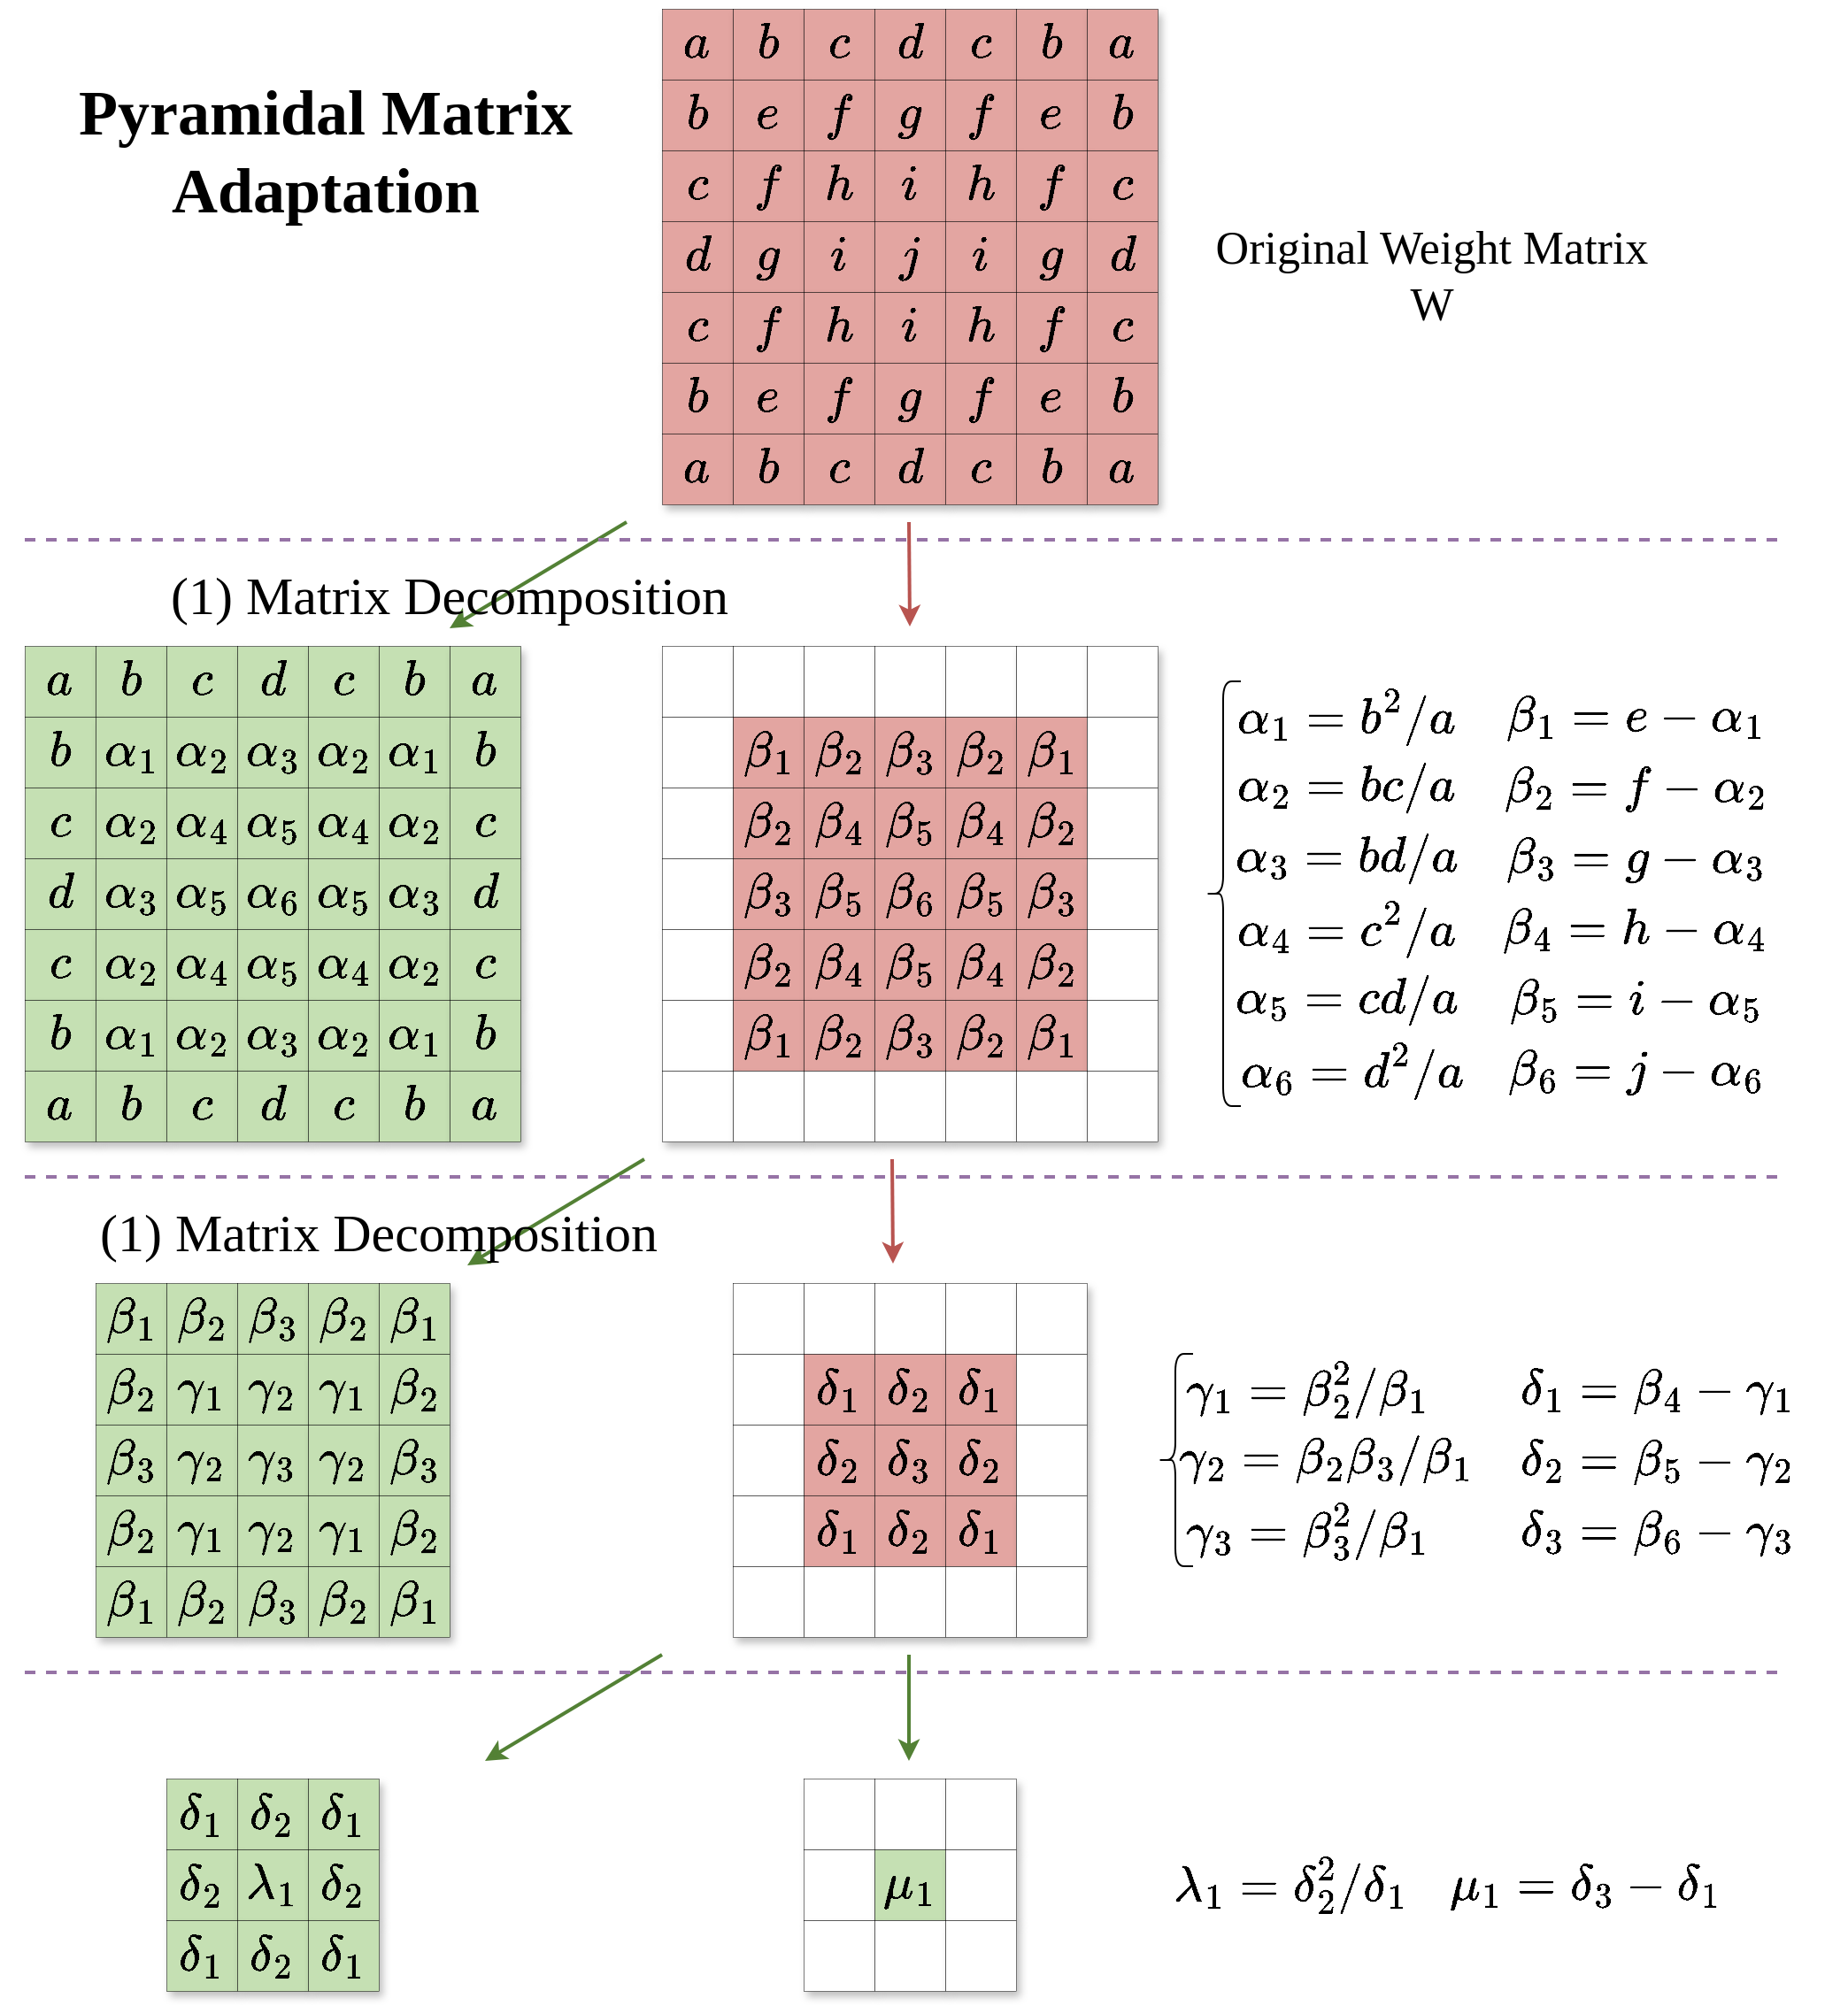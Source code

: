 <mxfile version="24.5.5" type="github">
  <diagram name="第 1 页" id="HLljxCPqEWGQqMkpMw__">
    <mxGraphModel dx="1799" dy="1010" grid="1" gridSize="10" guides="1" tooltips="1" connect="1" arrows="1" fold="1" page="1" pageScale="1" pageWidth="827" pageHeight="1169" math="1" shadow="0">
      <root>
        <mxCell id="0" />
        <mxCell id="1" parent="0" />
        <mxCell id="ZNtie60JKz6TvNQizuoV-1" value="&lt;font style=&quot;font-size: 24px;&quot;&gt;$$a$$&lt;/font&gt;" style="rounded=0;whiteSpace=wrap;html=1;strokeWidth=0.25;shadow=1;fillColor=#e3a5a1;fontSize=24;strokeColor=default;" vertex="1" parent="1">
          <mxGeometry x="520" y="40" width="40" height="40" as="geometry" />
        </mxCell>
        <mxCell id="ZNtie60JKz6TvNQizuoV-2" value="&lt;span style=&quot;font-size: 24px;&quot;&gt;$$b$$&lt;/span&gt;" style="rounded=0;whiteSpace=wrap;html=1;strokeWidth=0.25;shadow=1;fillColor=#e3a5a1;fontSize=24;strokeColor=default;" vertex="1" parent="1">
          <mxGeometry x="560" y="40" width="40" height="40" as="geometry" />
        </mxCell>
        <mxCell id="ZNtie60JKz6TvNQizuoV-3" value="&lt;span style=&quot;font-size: 24px;&quot;&gt;$$c$$&lt;/span&gt;" style="rounded=0;whiteSpace=wrap;html=1;strokeWidth=0.25;shadow=1;fillColor=#e3a5a1;fontSize=24;strokeColor=default;" vertex="1" parent="1">
          <mxGeometry x="600" y="40" width="40" height="40" as="geometry" />
        </mxCell>
        <mxCell id="ZNtie60JKz6TvNQizuoV-4" value="&lt;span style=&quot;font-size: 24px;&quot;&gt;$$d$$&lt;/span&gt;" style="rounded=0;whiteSpace=wrap;html=1;strokeWidth=0.25;shadow=1;fillColor=#e3a5a1;fontSize=24;strokeColor=default;" vertex="1" parent="1">
          <mxGeometry x="640" y="40" width="40" height="40" as="geometry" />
        </mxCell>
        <mxCell id="ZNtie60JKz6TvNQizuoV-5" value="&lt;span style=&quot;font-size: 24px;&quot;&gt;$$c$$&lt;/span&gt;" style="rounded=0;whiteSpace=wrap;html=1;strokeWidth=0.25;shadow=1;fillColor=#e3a5a1;fontSize=24;strokeColor=default;" vertex="1" parent="1">
          <mxGeometry x="680" y="40" width="40" height="40" as="geometry" />
        </mxCell>
        <mxCell id="ZNtie60JKz6TvNQizuoV-6" value="&lt;span style=&quot;font-size: 24px;&quot;&gt;$$b$$&lt;/span&gt;" style="rounded=0;whiteSpace=wrap;html=1;strokeWidth=0.25;shadow=1;fillColor=#e3a5a1;fontSize=24;strokeColor=default;" vertex="1" parent="1">
          <mxGeometry x="720" y="40" width="40" height="40" as="geometry" />
        </mxCell>
        <mxCell id="ZNtie60JKz6TvNQizuoV-7" value="&lt;font style=&quot;font-size: 24px;&quot;&gt;$$a$$&lt;/font&gt;" style="rounded=0;whiteSpace=wrap;html=1;strokeWidth=0.25;shadow=1;fillColor=#e3a5a1;fontSize=24;strokeColor=default;" vertex="1" parent="1">
          <mxGeometry x="760" y="40" width="40" height="40" as="geometry" />
        </mxCell>
        <mxCell id="ZNtie60JKz6TvNQizuoV-11" value="&lt;span style=&quot;font-size: 24px;&quot;&gt;$$b$$&lt;/span&gt;" style="rounded=0;whiteSpace=wrap;html=1;strokeWidth=0.25;shadow=1;fillColor=#e3a5a1;fontSize=24;strokeColor=default;" vertex="1" parent="1">
          <mxGeometry x="520" y="80" width="40" height="40" as="geometry" />
        </mxCell>
        <mxCell id="ZNtie60JKz6TvNQizuoV-8" value="&lt;span style=&quot;font-size: 24px;&quot;&gt;$$e$$&lt;/span&gt;" style="rounded=0;whiteSpace=wrap;html=1;strokeWidth=0.25;shadow=1;fillColor=#e3a5a1;fontSize=24;strokeColor=default;" vertex="1" parent="1">
          <mxGeometry x="560" y="80" width="40" height="40" as="geometry" />
        </mxCell>
        <mxCell id="ZNtie60JKz6TvNQizuoV-9" value="&lt;span style=&quot;font-size: 24px;&quot;&gt;$$f$$&lt;/span&gt;" style="rounded=0;whiteSpace=wrap;html=1;strokeWidth=0.25;shadow=1;fillColor=#e3a5a1;fontSize=24;strokeColor=default;" vertex="1" parent="1">
          <mxGeometry x="600" y="80" width="40" height="40" as="geometry" />
        </mxCell>
        <mxCell id="ZNtie60JKz6TvNQizuoV-12" value="&lt;span style=&quot;font-size: 24px;&quot;&gt;$$g$$&lt;/span&gt;" style="rounded=0;whiteSpace=wrap;html=1;strokeWidth=0.25;shadow=1;fillColor=#e3a5a1;fontSize=24;strokeColor=default;" vertex="1" parent="1">
          <mxGeometry x="640" y="80" width="40" height="40" as="geometry" />
        </mxCell>
        <mxCell id="ZNtie60JKz6TvNQizuoV-13" value="$$f$$" style="rounded=0;whiteSpace=wrap;html=1;strokeWidth=0.25;shadow=1;fillColor=#e3a5a1;fontSize=24;strokeColor=default;" vertex="1" parent="1">
          <mxGeometry x="680" y="80" width="40" height="40" as="geometry" />
        </mxCell>
        <mxCell id="ZNtie60JKz6TvNQizuoV-14" value="$$e$$" style="rounded=0;whiteSpace=wrap;html=1;strokeWidth=0.25;shadow=1;fillColor=#e3a5a1;fontSize=24;strokeColor=default;" vertex="1" parent="1">
          <mxGeometry x="720" y="80" width="40" height="40" as="geometry" />
        </mxCell>
        <mxCell id="ZNtie60JKz6TvNQizuoV-15" value="&lt;span style=&quot;font-size: 24px;&quot;&gt;$$b$$&lt;/span&gt;" style="rounded=0;whiteSpace=wrap;html=1;strokeWidth=0.25;shadow=1;fillColor=#e3a5a1;fontSize=24;strokeColor=default;" vertex="1" parent="1">
          <mxGeometry x="760" y="80" width="40" height="40" as="geometry" />
        </mxCell>
        <mxCell id="ZNtie60JKz6TvNQizuoV-16" value="&lt;span style=&quot;font-size: 24px;&quot;&gt;$$c$$&lt;/span&gt;" style="rounded=0;whiteSpace=wrap;html=1;strokeWidth=0.25;shadow=1;fillColor=#e3a5a1;fontSize=24;strokeColor=default;" vertex="1" parent="1">
          <mxGeometry x="520" y="120" width="40" height="40" as="geometry" />
        </mxCell>
        <mxCell id="ZNtie60JKz6TvNQizuoV-17" value="$$f$$" style="rounded=0;whiteSpace=wrap;html=1;strokeWidth=0.25;shadow=1;fillColor=#e3a5a1;fontSize=24;strokeColor=default;" vertex="1" parent="1">
          <mxGeometry x="560" y="120" width="40" height="40" as="geometry" />
        </mxCell>
        <mxCell id="ZNtie60JKz6TvNQizuoV-18" value="&lt;span style=&quot;font-size: 24px;&quot;&gt;$$h$$&lt;/span&gt;" style="rounded=0;whiteSpace=wrap;html=1;strokeWidth=0.25;shadow=1;fillColor=#e3a5a1;fontSize=24;strokeColor=default;" vertex="1" parent="1">
          <mxGeometry x="600" y="120" width="40" height="40" as="geometry" />
        </mxCell>
        <mxCell id="ZNtie60JKz6TvNQizuoV-19" value="&lt;span style=&quot;font-size: 24px;&quot;&gt;$$i$$&lt;/span&gt;" style="rounded=0;whiteSpace=wrap;html=1;strokeWidth=0.25;shadow=1;fillColor=#e3a5a1;fontSize=24;strokeColor=default;" vertex="1" parent="1">
          <mxGeometry x="640" y="120" width="40" height="40" as="geometry" />
        </mxCell>
        <mxCell id="ZNtie60JKz6TvNQizuoV-20" value="$$h$$" style="rounded=0;whiteSpace=wrap;html=1;strokeWidth=0.25;shadow=1;fillColor=#e3a5a1;fontSize=24;strokeColor=default;" vertex="1" parent="1">
          <mxGeometry x="680" y="120" width="40" height="40" as="geometry" />
        </mxCell>
        <mxCell id="ZNtie60JKz6TvNQizuoV-21" value="$$f$$" style="rounded=0;whiteSpace=wrap;html=1;strokeWidth=0.25;shadow=1;fillColor=#e3a5a1;fontSize=24;strokeColor=default;" vertex="1" parent="1">
          <mxGeometry x="720" y="120" width="40" height="40" as="geometry" />
        </mxCell>
        <mxCell id="ZNtie60JKz6TvNQizuoV-22" value="&lt;span style=&quot;font-size: 24px;&quot;&gt;$$c$$&lt;/span&gt;" style="rounded=0;whiteSpace=wrap;html=1;strokeWidth=0.25;shadow=1;fillColor=#e3a5a1;fontSize=24;strokeColor=default;" vertex="1" parent="1">
          <mxGeometry x="760" y="120" width="40" height="40" as="geometry" />
        </mxCell>
        <mxCell id="ZNtie60JKz6TvNQizuoV-24" value="&lt;span style=&quot;font-size: 24px;&quot;&gt;$$d$$&lt;/span&gt;" style="rounded=0;whiteSpace=wrap;html=1;strokeWidth=0.25;shadow=1;fillColor=#e3a5a1;fontSize=24;strokeColor=default;" vertex="1" parent="1">
          <mxGeometry x="520" y="160" width="40" height="40" as="geometry" />
        </mxCell>
        <mxCell id="ZNtie60JKz6TvNQizuoV-25" value="$$g$$" style="rounded=0;whiteSpace=wrap;html=1;strokeWidth=0.25;shadow=1;fillColor=#e3a5a1;fontSize=24;strokeColor=default;" vertex="1" parent="1">
          <mxGeometry x="560" y="160" width="40" height="40" as="geometry" />
        </mxCell>
        <mxCell id="ZNtie60JKz6TvNQizuoV-26" value="$$i$$" style="rounded=0;whiteSpace=wrap;html=1;strokeWidth=0.25;shadow=1;fillColor=#e3a5a1;fontSize=24;strokeColor=default;" vertex="1" parent="1">
          <mxGeometry x="600" y="160" width="40" height="40" as="geometry" />
        </mxCell>
        <mxCell id="ZNtie60JKz6TvNQizuoV-27" value="&lt;span style=&quot;font-size: 24px;&quot;&gt;$$j$$&lt;/span&gt;" style="rounded=0;whiteSpace=wrap;html=1;strokeWidth=0.25;shadow=1;fillColor=#e3a5a1;fontSize=24;strokeColor=default;" vertex="1" parent="1">
          <mxGeometry x="640" y="160" width="40" height="40" as="geometry" />
        </mxCell>
        <mxCell id="ZNtie60JKz6TvNQizuoV-28" value="$$i$$" style="rounded=0;whiteSpace=wrap;html=1;strokeWidth=0.25;shadow=1;fillColor=#e3a5a1;fontSize=24;strokeColor=default;" vertex="1" parent="1">
          <mxGeometry x="680" y="160" width="40" height="40" as="geometry" />
        </mxCell>
        <mxCell id="ZNtie60JKz6TvNQizuoV-29" value="$$g$$" style="rounded=0;whiteSpace=wrap;html=1;strokeWidth=0.25;shadow=1;fillColor=#e3a5a1;fontSize=24;strokeColor=default;" vertex="1" parent="1">
          <mxGeometry x="720" y="160" width="40" height="40" as="geometry" />
        </mxCell>
        <mxCell id="ZNtie60JKz6TvNQizuoV-30" value="&lt;span style=&quot;font-size: 24px;&quot;&gt;$$d$$&lt;/span&gt;" style="rounded=0;whiteSpace=wrap;html=1;strokeWidth=0.25;shadow=1;fillColor=#e3a5a1;fontSize=24;strokeColor=default;" vertex="1" parent="1">
          <mxGeometry x="760" y="160" width="40" height="40" as="geometry" />
        </mxCell>
        <mxCell id="ZNtie60JKz6TvNQizuoV-31" value="&lt;span style=&quot;font-size: 24px;&quot;&gt;$$c$$&lt;/span&gt;" style="rounded=0;whiteSpace=wrap;html=1;strokeWidth=0.25;shadow=1;fillColor=#e3a5a1;fontSize=24;strokeColor=default;" vertex="1" parent="1">
          <mxGeometry x="520" y="200" width="40" height="40" as="geometry" />
        </mxCell>
        <mxCell id="ZNtie60JKz6TvNQizuoV-32" value="$$f$$" style="rounded=0;whiteSpace=wrap;html=1;strokeWidth=0.25;shadow=1;fillColor=#e3a5a1;fontSize=24;strokeColor=default;" vertex="1" parent="1">
          <mxGeometry x="560" y="200" width="40" height="40" as="geometry" />
        </mxCell>
        <mxCell id="ZNtie60JKz6TvNQizuoV-33" value="$$h$$" style="rounded=0;whiteSpace=wrap;html=1;strokeWidth=0.25;shadow=1;fillColor=#e3a5a1;fontSize=24;strokeColor=default;" vertex="1" parent="1">
          <mxGeometry x="600" y="200" width="40" height="40" as="geometry" />
        </mxCell>
        <mxCell id="ZNtie60JKz6TvNQizuoV-34" value="$$i$$" style="rounded=0;whiteSpace=wrap;html=1;strokeWidth=0.25;shadow=1;fillColor=#e3a5a1;fontSize=24;strokeColor=default;" vertex="1" parent="1">
          <mxGeometry x="640" y="200" width="40" height="40" as="geometry" />
        </mxCell>
        <mxCell id="ZNtie60JKz6TvNQizuoV-35" value="$$h$$" style="rounded=0;whiteSpace=wrap;html=1;strokeWidth=0.25;shadow=1;fillColor=#e3a5a1;fontSize=24;strokeColor=default;" vertex="1" parent="1">
          <mxGeometry x="680" y="200" width="40" height="40" as="geometry" />
        </mxCell>
        <mxCell id="ZNtie60JKz6TvNQizuoV-36" value="$$f$$" style="rounded=0;whiteSpace=wrap;html=1;strokeWidth=0.25;shadow=1;fillColor=#e3a5a1;fontSize=24;strokeColor=default;" vertex="1" parent="1">
          <mxGeometry x="720" y="200" width="40" height="40" as="geometry" />
        </mxCell>
        <mxCell id="ZNtie60JKz6TvNQizuoV-37" value="&lt;span style=&quot;font-size: 24px;&quot;&gt;$$c$$&lt;/span&gt;" style="rounded=0;whiteSpace=wrap;html=1;strokeWidth=0.25;shadow=1;fillColor=#e3a5a1;fontSize=24;strokeColor=default;" vertex="1" parent="1">
          <mxGeometry x="760" y="200" width="40" height="40" as="geometry" />
        </mxCell>
        <mxCell id="ZNtie60JKz6TvNQizuoV-38" value="&lt;span style=&quot;font-size: 24px;&quot;&gt;$$b$$&lt;/span&gt;" style="rounded=0;whiteSpace=wrap;html=1;strokeWidth=0.25;shadow=1;fillColor=#e3a5a1;fontSize=24;strokeColor=default;" vertex="1" parent="1">
          <mxGeometry x="520" y="240" width="40" height="40" as="geometry" />
        </mxCell>
        <mxCell id="ZNtie60JKz6TvNQizuoV-39" value="$$e$$" style="rounded=0;whiteSpace=wrap;html=1;strokeWidth=0.25;shadow=1;fillColor=#e3a5a1;fontSize=24;strokeColor=default;" vertex="1" parent="1">
          <mxGeometry x="560" y="240" width="40" height="40" as="geometry" />
        </mxCell>
        <mxCell id="ZNtie60JKz6TvNQizuoV-40" value="$$f$$" style="rounded=0;whiteSpace=wrap;html=1;strokeWidth=0.25;shadow=1;fillColor=#e3a5a1;fontSize=24;strokeColor=default;" vertex="1" parent="1">
          <mxGeometry x="600" y="240" width="40" height="40" as="geometry" />
        </mxCell>
        <mxCell id="ZNtie60JKz6TvNQizuoV-41" value="$$g$$" style="rounded=0;whiteSpace=wrap;html=1;strokeWidth=0.25;shadow=1;fillColor=#e3a5a1;fontSize=24;strokeColor=default;" vertex="1" parent="1">
          <mxGeometry x="640" y="240" width="40" height="40" as="geometry" />
        </mxCell>
        <mxCell id="ZNtie60JKz6TvNQizuoV-42" value="$$f$$" style="rounded=0;whiteSpace=wrap;html=1;strokeWidth=0.25;shadow=1;fillColor=#e3a5a1;fontSize=24;strokeColor=default;" vertex="1" parent="1">
          <mxGeometry x="680" y="240" width="40" height="40" as="geometry" />
        </mxCell>
        <mxCell id="ZNtie60JKz6TvNQizuoV-43" value="$$e$$" style="rounded=0;whiteSpace=wrap;html=1;strokeWidth=0.25;shadow=1;fillColor=#e3a5a1;fontSize=24;strokeColor=default;" vertex="1" parent="1">
          <mxGeometry x="720" y="240" width="40" height="40" as="geometry" />
        </mxCell>
        <mxCell id="ZNtie60JKz6TvNQizuoV-44" value="&lt;span style=&quot;font-size: 24px;&quot;&gt;$$b$$&lt;/span&gt;" style="rounded=0;whiteSpace=wrap;html=1;strokeWidth=0.25;shadow=1;fillColor=#e3a5a1;fontSize=24;strokeColor=default;" vertex="1" parent="1">
          <mxGeometry x="760" y="240" width="40" height="40" as="geometry" />
        </mxCell>
        <mxCell id="ZNtie60JKz6TvNQizuoV-45" value="&lt;font style=&quot;font-size: 24px;&quot;&gt;$$a$$&lt;/font&gt;" style="rounded=0;whiteSpace=wrap;html=1;strokeWidth=0.25;shadow=1;fillColor=#e3a5a1;fontSize=24;strokeColor=default;" vertex="1" parent="1">
          <mxGeometry x="520" y="280" width="40" height="40" as="geometry" />
        </mxCell>
        <mxCell id="ZNtie60JKz6TvNQizuoV-46" value="&lt;span style=&quot;font-size: 24px;&quot;&gt;$$b$$&lt;/span&gt;" style="rounded=0;whiteSpace=wrap;html=1;strokeWidth=0.25;shadow=1;fillColor=#e3a5a1;fontSize=24;strokeColor=default;" vertex="1" parent="1">
          <mxGeometry x="560" y="280" width="40" height="40" as="geometry" />
        </mxCell>
        <mxCell id="ZNtie60JKz6TvNQizuoV-47" value="&lt;span style=&quot;font-size: 24px;&quot;&gt;$$c$$&lt;/span&gt;" style="rounded=0;whiteSpace=wrap;html=1;strokeWidth=0.25;shadow=1;fillColor=#e3a5a1;fontSize=24;strokeColor=default;" vertex="1" parent="1">
          <mxGeometry x="600" y="280" width="40" height="40" as="geometry" />
        </mxCell>
        <mxCell id="ZNtie60JKz6TvNQizuoV-48" value="&lt;span style=&quot;font-size: 24px;&quot;&gt;$$d$$&lt;/span&gt;" style="rounded=0;whiteSpace=wrap;html=1;strokeWidth=0.25;shadow=1;fillColor=#e3a5a1;fontSize=24;strokeColor=default;" vertex="1" parent="1">
          <mxGeometry x="640" y="280" width="40" height="40" as="geometry" />
        </mxCell>
        <mxCell id="ZNtie60JKz6TvNQizuoV-49" value="&lt;span style=&quot;font-size: 24px;&quot;&gt;$$c$$&lt;/span&gt;" style="rounded=0;whiteSpace=wrap;html=1;strokeWidth=0.25;shadow=1;fillColor=#e3a5a1;fontSize=24;strokeColor=default;" vertex="1" parent="1">
          <mxGeometry x="680" y="280" width="40" height="40" as="geometry" />
        </mxCell>
        <mxCell id="ZNtie60JKz6TvNQizuoV-50" value="&lt;span style=&quot;font-size: 24px;&quot;&gt;$$b$$&lt;/span&gt;" style="rounded=0;whiteSpace=wrap;html=1;strokeWidth=0.25;shadow=1;fillColor=#e3a5a1;fontSize=24;strokeColor=default;" vertex="1" parent="1">
          <mxGeometry x="720" y="280" width="40" height="40" as="geometry" />
        </mxCell>
        <mxCell id="ZNtie60JKz6TvNQizuoV-51" value="&lt;font style=&quot;font-size: 24px;&quot;&gt;$$a$$&lt;/font&gt;" style="rounded=0;whiteSpace=wrap;html=1;strokeWidth=0.25;shadow=1;fillColor=#e3a5a1;fontSize=24;strokeColor=default;" vertex="1" parent="1">
          <mxGeometry x="760" y="280" width="40" height="40" as="geometry" />
        </mxCell>
        <mxCell id="ZNtie60JKz6TvNQizuoV-103" value="&lt;font style=&quot;font-size: 24px;&quot;&gt;$$a$$&lt;/font&gt;" style="rounded=0;whiteSpace=wrap;html=1;strokeWidth=0.25;shadow=1;fillColor=#C5E0B3;fontSize=24;strokeColor=default;" vertex="1" parent="1">
          <mxGeometry x="160" y="400" width="40" height="40" as="geometry" />
        </mxCell>
        <mxCell id="ZNtie60JKz6TvNQizuoV-104" value="&lt;span style=&quot;font-size: 24px;&quot;&gt;$$b$$&lt;/span&gt;" style="rounded=0;whiteSpace=wrap;html=1;strokeWidth=0.25;shadow=1;fillColor=#C5E0B3;fontSize=24;strokeColor=default;" vertex="1" parent="1">
          <mxGeometry x="200" y="400" width="40" height="40" as="geometry" />
        </mxCell>
        <mxCell id="ZNtie60JKz6TvNQizuoV-105" value="&lt;span style=&quot;font-size: 24px;&quot;&gt;$$c$$&lt;/span&gt;" style="rounded=0;whiteSpace=wrap;html=1;strokeWidth=0.25;shadow=1;fillColor=#C5E0B3;fontSize=24;strokeColor=default;" vertex="1" parent="1">
          <mxGeometry x="240" y="400" width="40" height="40" as="geometry" />
        </mxCell>
        <mxCell id="ZNtie60JKz6TvNQizuoV-106" value="&lt;span style=&quot;font-size: 24px;&quot;&gt;$$d$$&lt;/span&gt;" style="rounded=0;whiteSpace=wrap;html=1;strokeWidth=0.25;shadow=1;fillColor=#C5E0B3;fontSize=24;strokeColor=default;" vertex="1" parent="1">
          <mxGeometry x="280" y="400" width="40" height="40" as="geometry" />
        </mxCell>
        <mxCell id="ZNtie60JKz6TvNQizuoV-107" value="&lt;span style=&quot;font-size: 24px;&quot;&gt;$$c$$&lt;/span&gt;" style="rounded=0;whiteSpace=wrap;html=1;strokeWidth=0.25;shadow=1;fillColor=#C5E0B3;fontSize=24;strokeColor=default;" vertex="1" parent="1">
          <mxGeometry x="320" y="400" width="40" height="40" as="geometry" />
        </mxCell>
        <mxCell id="ZNtie60JKz6TvNQizuoV-108" value="&lt;span style=&quot;font-size: 24px;&quot;&gt;$$b$$&lt;/span&gt;" style="rounded=0;whiteSpace=wrap;html=1;strokeWidth=0.25;shadow=1;fillColor=#C5E0B3;fontSize=24;strokeColor=default;" vertex="1" parent="1">
          <mxGeometry x="360" y="400" width="40" height="40" as="geometry" />
        </mxCell>
        <mxCell id="ZNtie60JKz6TvNQizuoV-109" value="&lt;font style=&quot;font-size: 24px;&quot;&gt;$$a$$&lt;/font&gt;" style="rounded=0;whiteSpace=wrap;html=1;strokeWidth=0.25;shadow=1;fillColor=#C5E0B3;fontSize=24;strokeColor=default;" vertex="1" parent="1">
          <mxGeometry x="400" y="400" width="40" height="40" as="geometry" />
        </mxCell>
        <mxCell id="ZNtie60JKz6TvNQizuoV-110" value="&lt;span style=&quot;font-size: 24px;&quot;&gt;$$b$$&lt;/span&gt;" style="rounded=0;whiteSpace=wrap;html=1;strokeWidth=0.25;shadow=1;fillColor=#C5E0B3;fontSize=24;strokeColor=default;" vertex="1" parent="1">
          <mxGeometry x="160" y="440" width="40" height="40" as="geometry" />
        </mxCell>
        <mxCell id="ZNtie60JKz6TvNQizuoV-111" value="&lt;span style=&quot;font-size: 24px;&quot;&gt;$$\alpha_1$$&lt;/span&gt;" style="rounded=0;whiteSpace=wrap;html=1;strokeWidth=0.25;shadow=1;fillColor=#C5E0B3;fontSize=24;strokeColor=default;" vertex="1" parent="1">
          <mxGeometry x="200" y="440" width="40" height="40" as="geometry" />
        </mxCell>
        <mxCell id="ZNtie60JKz6TvNQizuoV-112" value="$$\alpha_2$$" style="rounded=0;whiteSpace=wrap;html=1;strokeWidth=0.25;shadow=1;fillColor=#C5E0B3;fontSize=24;strokeColor=default;" vertex="1" parent="1">
          <mxGeometry x="240" y="440" width="40" height="40" as="geometry" />
        </mxCell>
        <mxCell id="ZNtie60JKz6TvNQizuoV-113" value="$$\alpha_3$$" style="rounded=0;whiteSpace=wrap;html=1;strokeWidth=0.25;shadow=1;fillColor=#C5E0B3;fontSize=24;strokeColor=default;" vertex="1" parent="1">
          <mxGeometry x="280" y="440" width="40" height="40" as="geometry" />
        </mxCell>
        <mxCell id="ZNtie60JKz6TvNQizuoV-114" value="$$\alpha_2$$" style="rounded=0;whiteSpace=wrap;html=1;strokeWidth=0.25;shadow=1;fillColor=#C5E0B3;fontSize=24;strokeColor=default;" vertex="1" parent="1">
          <mxGeometry x="320" y="440" width="40" height="40" as="geometry" />
        </mxCell>
        <mxCell id="ZNtie60JKz6TvNQizuoV-115" value="$$\alpha_1$$" style="rounded=0;whiteSpace=wrap;html=1;strokeWidth=0.25;shadow=1;fillColor=#C5E0B3;fontSize=24;strokeColor=default;" vertex="1" parent="1">
          <mxGeometry x="360" y="440" width="40" height="40" as="geometry" />
        </mxCell>
        <mxCell id="ZNtie60JKz6TvNQizuoV-116" value="&lt;span style=&quot;font-size: 24px;&quot;&gt;$$b$$&lt;/span&gt;" style="rounded=0;whiteSpace=wrap;html=1;strokeWidth=0.25;shadow=1;fillColor=#C5E0B3;fontSize=24;strokeColor=default;" vertex="1" parent="1">
          <mxGeometry x="400" y="440" width="40" height="40" as="geometry" />
        </mxCell>
        <mxCell id="ZNtie60JKz6TvNQizuoV-117" value="&lt;span style=&quot;font-size: 24px;&quot;&gt;$$c$$&lt;/span&gt;" style="rounded=0;whiteSpace=wrap;html=1;strokeWidth=0.25;shadow=1;fillColor=#C5E0B3;fontSize=24;strokeColor=default;" vertex="1" parent="1">
          <mxGeometry x="160" y="480" width="40" height="40" as="geometry" />
        </mxCell>
        <mxCell id="ZNtie60JKz6TvNQizuoV-118" value="$$\alpha_2$$" style="rounded=0;whiteSpace=wrap;html=1;strokeWidth=0.25;shadow=1;fillColor=#C5E0B3;fontSize=24;strokeColor=default;" vertex="1" parent="1">
          <mxGeometry x="200" y="480" width="40" height="40" as="geometry" />
        </mxCell>
        <mxCell id="ZNtie60JKz6TvNQizuoV-119" value="$$\alpha_4$$" style="rounded=0;whiteSpace=wrap;html=1;strokeWidth=0.25;shadow=1;fillColor=#C5E0B3;fontSize=24;strokeColor=default;" vertex="1" parent="1">
          <mxGeometry x="240" y="480" width="40" height="40" as="geometry" />
        </mxCell>
        <mxCell id="ZNtie60JKz6TvNQizuoV-120" value="$$\alpha_5$$" style="rounded=0;whiteSpace=wrap;html=1;strokeWidth=0.25;shadow=1;fillColor=#C5E0B3;fontSize=24;strokeColor=default;" vertex="1" parent="1">
          <mxGeometry x="280" y="480" width="40" height="40" as="geometry" />
        </mxCell>
        <mxCell id="ZNtie60JKz6TvNQizuoV-121" value="$$\alpha_4$$" style="rounded=0;whiteSpace=wrap;html=1;strokeWidth=0.25;shadow=1;fillColor=#C5E0B3;fontSize=24;strokeColor=default;" vertex="1" parent="1">
          <mxGeometry x="320" y="480" width="40" height="40" as="geometry" />
        </mxCell>
        <mxCell id="ZNtie60JKz6TvNQizuoV-122" value="$$\alpha_2$$" style="rounded=0;whiteSpace=wrap;html=1;strokeWidth=0.25;shadow=1;fillColor=#C5E0B3;fontSize=24;strokeColor=default;" vertex="1" parent="1">
          <mxGeometry x="360" y="480" width="40" height="40" as="geometry" />
        </mxCell>
        <mxCell id="ZNtie60JKz6TvNQizuoV-123" value="&lt;span style=&quot;font-size: 24px;&quot;&gt;$$c$$&lt;/span&gt;" style="rounded=0;whiteSpace=wrap;html=1;strokeWidth=0.25;shadow=1;fillColor=#C5E0B3;fontSize=24;strokeColor=default;" vertex="1" parent="1">
          <mxGeometry x="400" y="480" width="40" height="40" as="geometry" />
        </mxCell>
        <mxCell id="ZNtie60JKz6TvNQizuoV-124" value="&lt;span style=&quot;font-size: 24px;&quot;&gt;$$d$$&lt;/span&gt;" style="rounded=0;whiteSpace=wrap;html=1;strokeWidth=0.25;shadow=1;fillColor=#C5E0B3;fontSize=24;strokeColor=default;" vertex="1" parent="1">
          <mxGeometry x="160" y="520" width="40" height="40" as="geometry" />
        </mxCell>
        <mxCell id="ZNtie60JKz6TvNQizuoV-125" value="$$\alpha_3$$" style="rounded=0;whiteSpace=wrap;html=1;strokeWidth=0.25;shadow=1;fillColor=#C5E0B3;fontSize=24;strokeColor=default;" vertex="1" parent="1">
          <mxGeometry x="200" y="520" width="40" height="40" as="geometry" />
        </mxCell>
        <mxCell id="ZNtie60JKz6TvNQizuoV-126" value="$$\alpha_5$$" style="rounded=0;whiteSpace=wrap;html=1;strokeWidth=0.25;shadow=1;fillColor=#C5E0B3;fontSize=24;strokeColor=default;" vertex="1" parent="1">
          <mxGeometry x="240" y="520" width="40" height="40" as="geometry" />
        </mxCell>
        <mxCell id="ZNtie60JKz6TvNQizuoV-127" value="$$\alpha_6$$" style="rounded=0;whiteSpace=wrap;html=1;strokeWidth=0.25;shadow=1;fillColor=#C5E0B3;fontSize=24;strokeColor=default;" vertex="1" parent="1">
          <mxGeometry x="280" y="520" width="40" height="40" as="geometry" />
        </mxCell>
        <mxCell id="ZNtie60JKz6TvNQizuoV-128" value="$$\alpha_5$$" style="rounded=0;whiteSpace=wrap;html=1;strokeWidth=0.25;shadow=1;fillColor=#C5E0B3;fontSize=24;strokeColor=default;" vertex="1" parent="1">
          <mxGeometry x="320" y="520" width="40" height="40" as="geometry" />
        </mxCell>
        <mxCell id="ZNtie60JKz6TvNQizuoV-129" value="$$\alpha_3$$" style="rounded=0;whiteSpace=wrap;html=1;strokeWidth=0.25;shadow=1;fillColor=#C5E0B3;fontSize=24;strokeColor=default;" vertex="1" parent="1">
          <mxGeometry x="360" y="520" width="40" height="40" as="geometry" />
        </mxCell>
        <mxCell id="ZNtie60JKz6TvNQizuoV-130" value="&lt;span style=&quot;font-size: 24px;&quot;&gt;$$d$$&lt;/span&gt;" style="rounded=0;whiteSpace=wrap;html=1;strokeWidth=0.25;shadow=1;fillColor=#C5E0B3;fontSize=24;strokeColor=default;" vertex="1" parent="1">
          <mxGeometry x="400" y="520" width="40" height="40" as="geometry" />
        </mxCell>
        <mxCell id="ZNtie60JKz6TvNQizuoV-131" value="&lt;span style=&quot;font-size: 24px;&quot;&gt;$$c$$&lt;/span&gt;" style="rounded=0;whiteSpace=wrap;html=1;strokeWidth=0.25;shadow=1;fillColor=#C5E0B3;fontSize=24;strokeColor=default;" vertex="1" parent="1">
          <mxGeometry x="160" y="560" width="40" height="40" as="geometry" />
        </mxCell>
        <mxCell id="ZNtie60JKz6TvNQizuoV-132" value="$$\alpha_2$$" style="rounded=0;whiteSpace=wrap;html=1;strokeWidth=0.25;shadow=1;fillColor=#C5E0B3;fontSize=24;strokeColor=default;" vertex="1" parent="1">
          <mxGeometry x="200" y="560" width="40" height="40" as="geometry" />
        </mxCell>
        <mxCell id="ZNtie60JKz6TvNQizuoV-133" value="$$\alpha_4$$" style="rounded=0;whiteSpace=wrap;html=1;strokeWidth=0.25;shadow=1;fillColor=#C5E0B3;fontSize=24;strokeColor=default;" vertex="1" parent="1">
          <mxGeometry x="240" y="560" width="40" height="40" as="geometry" />
        </mxCell>
        <mxCell id="ZNtie60JKz6TvNQizuoV-134" value="$$\alpha_5$$" style="rounded=0;whiteSpace=wrap;html=1;strokeWidth=0.25;shadow=1;fillColor=#C5E0B3;fontSize=24;strokeColor=default;" vertex="1" parent="1">
          <mxGeometry x="280" y="560" width="40" height="40" as="geometry" />
        </mxCell>
        <mxCell id="ZNtie60JKz6TvNQizuoV-135" value="$$\alpha_4$$" style="rounded=0;whiteSpace=wrap;html=1;strokeWidth=0.25;shadow=1;fillColor=#C5E0B3;fontSize=24;strokeColor=default;" vertex="1" parent="1">
          <mxGeometry x="320" y="560" width="40" height="40" as="geometry" />
        </mxCell>
        <mxCell id="ZNtie60JKz6TvNQizuoV-136" value="$$\alpha_2$$" style="rounded=0;whiteSpace=wrap;html=1;strokeWidth=0.25;shadow=1;fillColor=#C5E0B3;fontSize=24;strokeColor=default;" vertex="1" parent="1">
          <mxGeometry x="360" y="560" width="40" height="40" as="geometry" />
        </mxCell>
        <mxCell id="ZNtie60JKz6TvNQizuoV-137" value="&lt;span style=&quot;font-size: 24px;&quot;&gt;$$c$$&lt;/span&gt;" style="rounded=0;whiteSpace=wrap;html=1;strokeWidth=0.25;shadow=1;fillColor=#C5E0B3;fontSize=24;strokeColor=default;" vertex="1" parent="1">
          <mxGeometry x="400" y="560" width="40" height="40" as="geometry" />
        </mxCell>
        <mxCell id="ZNtie60JKz6TvNQizuoV-138" value="&lt;span style=&quot;font-size: 24px;&quot;&gt;$$b$$&lt;/span&gt;" style="rounded=0;whiteSpace=wrap;html=1;strokeWidth=0.25;shadow=1;fillColor=#C5E0B3;fontSize=24;strokeColor=default;" vertex="1" parent="1">
          <mxGeometry x="160" y="600" width="40" height="40" as="geometry" />
        </mxCell>
        <mxCell id="ZNtie60JKz6TvNQizuoV-139" value="$$\alpha_1$$" style="rounded=0;whiteSpace=wrap;html=1;strokeWidth=0.25;shadow=1;fillColor=#C5E0B3;fontSize=24;strokeColor=default;" vertex="1" parent="1">
          <mxGeometry x="200" y="600" width="40" height="40" as="geometry" />
        </mxCell>
        <mxCell id="ZNtie60JKz6TvNQizuoV-140" value="$$\alpha_2$$" style="rounded=0;whiteSpace=wrap;html=1;strokeWidth=0.25;shadow=1;fillColor=#C5E0B3;fontSize=24;strokeColor=default;" vertex="1" parent="1">
          <mxGeometry x="240" y="600" width="40" height="40" as="geometry" />
        </mxCell>
        <mxCell id="ZNtie60JKz6TvNQizuoV-141" value="$$\alpha_3$$" style="rounded=0;whiteSpace=wrap;html=1;strokeWidth=0.25;shadow=1;fillColor=#C5E0B3;fontSize=24;strokeColor=default;" vertex="1" parent="1">
          <mxGeometry x="280" y="600" width="40" height="40" as="geometry" />
        </mxCell>
        <mxCell id="ZNtie60JKz6TvNQizuoV-142" value="$$\alpha_2$$" style="rounded=0;whiteSpace=wrap;html=1;strokeWidth=0.25;shadow=1;fillColor=#C5E0B3;fontSize=24;strokeColor=default;" vertex="1" parent="1">
          <mxGeometry x="320" y="600" width="40" height="40" as="geometry" />
        </mxCell>
        <mxCell id="ZNtie60JKz6TvNQizuoV-143" value="$$\alpha_1$$" style="rounded=0;whiteSpace=wrap;html=1;strokeWidth=0.25;shadow=1;fillColor=#C5E0B3;fontSize=24;strokeColor=default;" vertex="1" parent="1">
          <mxGeometry x="360" y="600" width="40" height="40" as="geometry" />
        </mxCell>
        <mxCell id="ZNtie60JKz6TvNQizuoV-144" value="&lt;span style=&quot;font-size: 24px;&quot;&gt;$$b$$&lt;/span&gt;" style="rounded=0;whiteSpace=wrap;html=1;strokeWidth=0.25;shadow=1;fillColor=#C5E0B3;fontSize=24;strokeColor=default;" vertex="1" parent="1">
          <mxGeometry x="400" y="600" width="40" height="40" as="geometry" />
        </mxCell>
        <mxCell id="ZNtie60JKz6TvNQizuoV-145" value="&lt;font style=&quot;font-size: 24px;&quot;&gt;$$a$$&lt;/font&gt;" style="rounded=0;whiteSpace=wrap;html=1;strokeWidth=0.25;shadow=1;fillColor=#C5E0B3;fontSize=24;strokeColor=default;" vertex="1" parent="1">
          <mxGeometry x="160" y="640" width="40" height="40" as="geometry" />
        </mxCell>
        <mxCell id="ZNtie60JKz6TvNQizuoV-146" value="&lt;span style=&quot;font-size: 24px;&quot;&gt;$$b$$&lt;/span&gt;" style="rounded=0;whiteSpace=wrap;html=1;strokeWidth=0.25;shadow=1;fillColor=#C5E0B3;fontSize=24;strokeColor=default;" vertex="1" parent="1">
          <mxGeometry x="200" y="640" width="40" height="40" as="geometry" />
        </mxCell>
        <mxCell id="ZNtie60JKz6TvNQizuoV-147" value="&lt;span style=&quot;font-size: 24px;&quot;&gt;$$c$$&lt;/span&gt;" style="rounded=0;whiteSpace=wrap;html=1;strokeWidth=0.25;shadow=1;fillColor=#C5E0B3;fontSize=24;strokeColor=default;" vertex="1" parent="1">
          <mxGeometry x="240" y="640" width="40" height="40" as="geometry" />
        </mxCell>
        <mxCell id="ZNtie60JKz6TvNQizuoV-148" value="&lt;span style=&quot;font-size: 24px;&quot;&gt;$$d$$&lt;/span&gt;" style="rounded=0;whiteSpace=wrap;html=1;strokeWidth=0.25;shadow=1;fillColor=#C5E0B3;fontSize=24;strokeColor=default;" vertex="1" parent="1">
          <mxGeometry x="280" y="640" width="40" height="40" as="geometry" />
        </mxCell>
        <mxCell id="ZNtie60JKz6TvNQizuoV-149" value="&lt;span style=&quot;font-size: 24px;&quot;&gt;$$c$$&lt;/span&gt;" style="rounded=0;whiteSpace=wrap;html=1;strokeWidth=0.25;shadow=1;fillColor=#C5E0B3;fontSize=24;strokeColor=default;" vertex="1" parent="1">
          <mxGeometry x="320" y="640" width="40" height="40" as="geometry" />
        </mxCell>
        <mxCell id="ZNtie60JKz6TvNQizuoV-150" value="&lt;span style=&quot;font-size: 24px;&quot;&gt;$$b$$&lt;/span&gt;" style="rounded=0;whiteSpace=wrap;html=1;strokeWidth=0.25;shadow=1;fillColor=#C5E0B3;fontSize=24;strokeColor=default;" vertex="1" parent="1">
          <mxGeometry x="360" y="640" width="40" height="40" as="geometry" />
        </mxCell>
        <mxCell id="ZNtie60JKz6TvNQizuoV-151" value="&lt;font style=&quot;font-size: 24px;&quot;&gt;$$a$$&lt;/font&gt;" style="rounded=0;whiteSpace=wrap;html=1;strokeWidth=0.25;shadow=1;fillColor=#C5E0B3;fontSize=24;strokeColor=default;" vertex="1" parent="1">
          <mxGeometry x="400" y="640" width="40" height="40" as="geometry" />
        </mxCell>
        <mxCell id="ZNtie60JKz6TvNQizuoV-152" value="" style="rounded=0;whiteSpace=wrap;html=1;strokeWidth=0.25;shadow=1;fontSize=24;strokeColor=default;" vertex="1" parent="1">
          <mxGeometry x="520" y="400" width="40" height="40" as="geometry" />
        </mxCell>
        <mxCell id="ZNtie60JKz6TvNQizuoV-153" value="" style="rounded=0;whiteSpace=wrap;html=1;strokeWidth=0.25;shadow=1;fontSize=24;strokeColor=default;" vertex="1" parent="1">
          <mxGeometry x="560" y="400" width="40" height="40" as="geometry" />
        </mxCell>
        <mxCell id="ZNtie60JKz6TvNQizuoV-154" value="" style="rounded=0;whiteSpace=wrap;html=1;strokeWidth=0.25;shadow=1;fontSize=24;strokeColor=default;" vertex="1" parent="1">
          <mxGeometry x="600" y="400" width="40" height="40" as="geometry" />
        </mxCell>
        <mxCell id="ZNtie60JKz6TvNQizuoV-155" value="" style="rounded=0;whiteSpace=wrap;html=1;strokeWidth=0.25;shadow=1;fontSize=24;strokeColor=default;" vertex="1" parent="1">
          <mxGeometry x="640" y="400" width="40" height="40" as="geometry" />
        </mxCell>
        <mxCell id="ZNtie60JKz6TvNQizuoV-156" value="" style="rounded=0;whiteSpace=wrap;html=1;strokeWidth=0.25;shadow=1;fontSize=24;strokeColor=default;" vertex="1" parent="1">
          <mxGeometry x="680" y="400" width="40" height="40" as="geometry" />
        </mxCell>
        <mxCell id="ZNtie60JKz6TvNQizuoV-157" value="" style="rounded=0;whiteSpace=wrap;html=1;strokeWidth=0.25;shadow=1;fontSize=24;strokeColor=default;" vertex="1" parent="1">
          <mxGeometry x="720" y="400" width="40" height="40" as="geometry" />
        </mxCell>
        <mxCell id="ZNtie60JKz6TvNQizuoV-158" value="" style="rounded=0;whiteSpace=wrap;html=1;strokeWidth=0.25;shadow=1;fontSize=24;strokeColor=default;" vertex="1" parent="1">
          <mxGeometry x="760" y="400" width="40" height="40" as="geometry" />
        </mxCell>
        <mxCell id="ZNtie60JKz6TvNQizuoV-159" value="" style="rounded=0;whiteSpace=wrap;html=1;strokeWidth=0.25;shadow=1;fontSize=24;strokeColor=default;" vertex="1" parent="1">
          <mxGeometry x="520" y="440" width="40" height="40" as="geometry" />
        </mxCell>
        <mxCell id="ZNtie60JKz6TvNQizuoV-160" value="&lt;span style=&quot;font-size: 24px;&quot;&gt;$$\beta_1$$&lt;/span&gt;" style="rounded=0;whiteSpace=wrap;html=1;strokeWidth=0.25;shadow=1;fillColor=#E3A5A1;fontSize=24;strokeColor=default;" vertex="1" parent="1">
          <mxGeometry x="560" y="440" width="40" height="40" as="geometry" />
        </mxCell>
        <mxCell id="ZNtie60JKz6TvNQizuoV-161" value="$$\beta_2$$" style="rounded=0;whiteSpace=wrap;html=1;strokeWidth=0.25;shadow=1;fillColor=#E3A5A1;fontSize=24;strokeColor=default;" vertex="1" parent="1">
          <mxGeometry x="600" y="440" width="40" height="40" as="geometry" />
        </mxCell>
        <mxCell id="ZNtie60JKz6TvNQizuoV-162" value="$$\beta_3$$" style="rounded=0;whiteSpace=wrap;html=1;strokeWidth=0.25;shadow=1;fillColor=#E3A5A1;fontSize=24;strokeColor=default;" vertex="1" parent="1">
          <mxGeometry x="640" y="440" width="40" height="40" as="geometry" />
        </mxCell>
        <mxCell id="ZNtie60JKz6TvNQizuoV-163" value="$$\beta_2$$" style="rounded=0;whiteSpace=wrap;html=1;strokeWidth=0.25;shadow=1;fillColor=#E3A5A1;fontSize=24;strokeColor=default;" vertex="1" parent="1">
          <mxGeometry x="680" y="440" width="40" height="40" as="geometry" />
        </mxCell>
        <mxCell id="ZNtie60JKz6TvNQizuoV-164" value="$$\beta_1$$" style="rounded=0;whiteSpace=wrap;html=1;strokeWidth=0.25;shadow=1;fillColor=#E3A5A1;fontSize=24;strokeColor=default;" vertex="1" parent="1">
          <mxGeometry x="720" y="440" width="40" height="40" as="geometry" />
        </mxCell>
        <mxCell id="ZNtie60JKz6TvNQizuoV-165" value="" style="rounded=0;whiteSpace=wrap;html=1;strokeWidth=0.25;shadow=1;fontSize=24;strokeColor=default;" vertex="1" parent="1">
          <mxGeometry x="760" y="440" width="40" height="40" as="geometry" />
        </mxCell>
        <mxCell id="ZNtie60JKz6TvNQizuoV-166" value="" style="rounded=0;whiteSpace=wrap;html=1;strokeWidth=0.25;shadow=1;fontSize=24;strokeColor=default;" vertex="1" parent="1">
          <mxGeometry x="520" y="480" width="40" height="40" as="geometry" />
        </mxCell>
        <mxCell id="ZNtie60JKz6TvNQizuoV-167" value="$$\beta_2$$" style="rounded=0;whiteSpace=wrap;html=1;strokeWidth=0.25;shadow=1;fillColor=#E3A5A1;fontSize=24;strokeColor=default;" vertex="1" parent="1">
          <mxGeometry x="560" y="480" width="40" height="40" as="geometry" />
        </mxCell>
        <mxCell id="ZNtie60JKz6TvNQizuoV-168" value="$$\beta_4$$" style="rounded=0;whiteSpace=wrap;html=1;strokeWidth=0.25;shadow=1;fillColor=#E3A5A1;fontSize=24;strokeColor=default;" vertex="1" parent="1">
          <mxGeometry x="600" y="480" width="40" height="40" as="geometry" />
        </mxCell>
        <mxCell id="ZNtie60JKz6TvNQizuoV-169" value="$$\beta_5$$" style="rounded=0;whiteSpace=wrap;html=1;strokeWidth=0.25;shadow=1;fillColor=#E3A5A1;fontSize=24;strokeColor=default;" vertex="1" parent="1">
          <mxGeometry x="640" y="480" width="40" height="40" as="geometry" />
        </mxCell>
        <mxCell id="ZNtie60JKz6TvNQizuoV-170" value="$$\beta_4$$" style="rounded=0;whiteSpace=wrap;html=1;strokeWidth=0.25;shadow=1;fillColor=#E3A5A1;fontSize=24;strokeColor=default;" vertex="1" parent="1">
          <mxGeometry x="680" y="480" width="40" height="40" as="geometry" />
        </mxCell>
        <mxCell id="ZNtie60JKz6TvNQizuoV-171" value="$$\beta_2$$" style="rounded=0;whiteSpace=wrap;html=1;strokeWidth=0.25;shadow=1;fillColor=#E3A5A1;fontSize=24;strokeColor=default;" vertex="1" parent="1">
          <mxGeometry x="720" y="480" width="40" height="40" as="geometry" />
        </mxCell>
        <mxCell id="ZNtie60JKz6TvNQizuoV-172" value="" style="rounded=0;whiteSpace=wrap;html=1;strokeWidth=0.25;shadow=1;fontSize=24;strokeColor=default;" vertex="1" parent="1">
          <mxGeometry x="760" y="480" width="40" height="40" as="geometry" />
        </mxCell>
        <mxCell id="ZNtie60JKz6TvNQizuoV-173" value="" style="rounded=0;whiteSpace=wrap;html=1;strokeWidth=0.25;shadow=1;fontSize=24;strokeColor=default;" vertex="1" parent="1">
          <mxGeometry x="520" y="520" width="40" height="40" as="geometry" />
        </mxCell>
        <mxCell id="ZNtie60JKz6TvNQizuoV-174" value="$$\beta_3$$" style="rounded=0;whiteSpace=wrap;html=1;strokeWidth=0.25;shadow=1;fillColor=#E3A5A1;fontSize=24;strokeColor=default;" vertex="1" parent="1">
          <mxGeometry x="560" y="520" width="40" height="40" as="geometry" />
        </mxCell>
        <mxCell id="ZNtie60JKz6TvNQizuoV-175" value="$$\beta_5$$" style="rounded=0;whiteSpace=wrap;html=1;strokeWidth=0.25;shadow=1;fillColor=#E3A5A1;fontSize=24;strokeColor=default;" vertex="1" parent="1">
          <mxGeometry x="600" y="520" width="40" height="40" as="geometry" />
        </mxCell>
        <mxCell id="ZNtie60JKz6TvNQizuoV-176" value="$$\beta_6$$" style="rounded=0;whiteSpace=wrap;html=1;strokeWidth=0.25;shadow=1;fillColor=#E3A5A1;fontSize=24;strokeColor=default;" vertex="1" parent="1">
          <mxGeometry x="640" y="520" width="40" height="40" as="geometry" />
        </mxCell>
        <mxCell id="ZNtie60JKz6TvNQizuoV-177" value="$$\beta_5$$" style="rounded=0;whiteSpace=wrap;html=1;strokeWidth=0.25;shadow=1;fillColor=#E3A5A1;fontSize=24;strokeColor=default;" vertex="1" parent="1">
          <mxGeometry x="680" y="520" width="40" height="40" as="geometry" />
        </mxCell>
        <mxCell id="ZNtie60JKz6TvNQizuoV-178" value="$$\beta_3$$" style="rounded=0;whiteSpace=wrap;html=1;strokeWidth=0.25;shadow=1;fillColor=#E3A5A1;fontSize=24;strokeColor=default;" vertex="1" parent="1">
          <mxGeometry x="720" y="520" width="40" height="40" as="geometry" />
        </mxCell>
        <mxCell id="ZNtie60JKz6TvNQizuoV-179" value="" style="rounded=0;whiteSpace=wrap;html=1;strokeWidth=0.25;shadow=1;fontSize=24;strokeColor=default;" vertex="1" parent="1">
          <mxGeometry x="760" y="520" width="40" height="40" as="geometry" />
        </mxCell>
        <mxCell id="ZNtie60JKz6TvNQizuoV-180" value="" style="rounded=0;whiteSpace=wrap;html=1;strokeWidth=0.25;shadow=1;fontSize=24;strokeColor=default;" vertex="1" parent="1">
          <mxGeometry x="520" y="560" width="40" height="40" as="geometry" />
        </mxCell>
        <mxCell id="ZNtie60JKz6TvNQizuoV-181" value="$$\beta_2$$" style="rounded=0;whiteSpace=wrap;html=1;strokeWidth=0.25;shadow=1;fillColor=#E3A5A1;fontSize=24;strokeColor=default;" vertex="1" parent="1">
          <mxGeometry x="560" y="560" width="40" height="40" as="geometry" />
        </mxCell>
        <mxCell id="ZNtie60JKz6TvNQizuoV-182" value="$$\beta_4$$" style="rounded=0;whiteSpace=wrap;html=1;strokeWidth=0.25;shadow=1;fillColor=#E3A5A1;fontSize=24;strokeColor=default;" vertex="1" parent="1">
          <mxGeometry x="600" y="560" width="40" height="40" as="geometry" />
        </mxCell>
        <mxCell id="ZNtie60JKz6TvNQizuoV-183" value="$$\beta_5$$" style="rounded=0;whiteSpace=wrap;html=1;strokeWidth=0.25;shadow=1;fillColor=#E3A5A1;fontSize=24;strokeColor=default;" vertex="1" parent="1">
          <mxGeometry x="640" y="560" width="40" height="40" as="geometry" />
        </mxCell>
        <mxCell id="ZNtie60JKz6TvNQizuoV-184" value="$$\beta_4$$" style="rounded=0;whiteSpace=wrap;html=1;strokeWidth=0.25;shadow=1;fillColor=#E3A5A1;fontSize=24;strokeColor=default;" vertex="1" parent="1">
          <mxGeometry x="680" y="560" width="40" height="40" as="geometry" />
        </mxCell>
        <mxCell id="ZNtie60JKz6TvNQizuoV-185" value="$$\beta_2$$" style="rounded=0;whiteSpace=wrap;html=1;strokeWidth=0.25;shadow=1;fillColor=#E3A5A1;fontSize=24;strokeColor=default;" vertex="1" parent="1">
          <mxGeometry x="720" y="560" width="40" height="40" as="geometry" />
        </mxCell>
        <mxCell id="ZNtie60JKz6TvNQizuoV-186" value="" style="rounded=0;whiteSpace=wrap;html=1;strokeWidth=0.25;shadow=1;fontSize=24;strokeColor=default;" vertex="1" parent="1">
          <mxGeometry x="760" y="560" width="40" height="40" as="geometry" />
        </mxCell>
        <mxCell id="ZNtie60JKz6TvNQizuoV-187" value="" style="rounded=0;whiteSpace=wrap;html=1;strokeWidth=0.25;shadow=1;fontSize=24;strokeColor=default;" vertex="1" parent="1">
          <mxGeometry x="520" y="600" width="40" height="40" as="geometry" />
        </mxCell>
        <mxCell id="ZNtie60JKz6TvNQizuoV-188" value="$$\beta_1$$" style="rounded=0;whiteSpace=wrap;html=1;strokeWidth=0.25;shadow=1;fillColor=#E3A5A1;fontSize=24;strokeColor=default;" vertex="1" parent="1">
          <mxGeometry x="560" y="600" width="40" height="40" as="geometry" />
        </mxCell>
        <mxCell id="ZNtie60JKz6TvNQizuoV-189" value="$$\beta_2$$" style="rounded=0;whiteSpace=wrap;html=1;strokeWidth=0.25;shadow=1;fillColor=#E3A5A1;fontSize=24;strokeColor=default;" vertex="1" parent="1">
          <mxGeometry x="600" y="600" width="40" height="40" as="geometry" />
        </mxCell>
        <mxCell id="ZNtie60JKz6TvNQizuoV-190" value="$$\beta_3$$" style="rounded=0;whiteSpace=wrap;html=1;strokeWidth=0.25;shadow=1;fillColor=#E3A5A1;fontSize=24;strokeColor=default;" vertex="1" parent="1">
          <mxGeometry x="640" y="600" width="40" height="40" as="geometry" />
        </mxCell>
        <mxCell id="ZNtie60JKz6TvNQizuoV-191" value="$$\beta_2$$" style="rounded=0;whiteSpace=wrap;html=1;strokeWidth=0.25;shadow=1;fillColor=#E3A5A1;fontSize=24;strokeColor=default;" vertex="1" parent="1">
          <mxGeometry x="680" y="600" width="40" height="40" as="geometry" />
        </mxCell>
        <mxCell id="ZNtie60JKz6TvNQizuoV-192" value="$$\beta_1$$" style="rounded=0;whiteSpace=wrap;html=1;strokeWidth=0.25;shadow=1;fillColor=#E3A5A1;fontSize=24;strokeColor=default;" vertex="1" parent="1">
          <mxGeometry x="720" y="600" width="40" height="40" as="geometry" />
        </mxCell>
        <mxCell id="ZNtie60JKz6TvNQizuoV-193" value="" style="rounded=0;whiteSpace=wrap;html=1;strokeWidth=0.25;shadow=1;fontSize=24;strokeColor=default;" vertex="1" parent="1">
          <mxGeometry x="760" y="600" width="40" height="40" as="geometry" />
        </mxCell>
        <mxCell id="ZNtie60JKz6TvNQizuoV-194" value="" style="rounded=0;whiteSpace=wrap;html=1;strokeWidth=0.25;shadow=1;fontSize=24;strokeColor=default;" vertex="1" parent="1">
          <mxGeometry x="520" y="640" width="40" height="40" as="geometry" />
        </mxCell>
        <mxCell id="ZNtie60JKz6TvNQizuoV-195" value="" style="rounded=0;whiteSpace=wrap;html=1;strokeWidth=0.25;shadow=1;fontSize=24;strokeColor=default;" vertex="1" parent="1">
          <mxGeometry x="560" y="640" width="40" height="40" as="geometry" />
        </mxCell>
        <mxCell id="ZNtie60JKz6TvNQizuoV-196" value="" style="rounded=0;whiteSpace=wrap;html=1;strokeWidth=0.25;shadow=1;fontSize=24;strokeColor=default;" vertex="1" parent="1">
          <mxGeometry x="600" y="640" width="40" height="40" as="geometry" />
        </mxCell>
        <mxCell id="ZNtie60JKz6TvNQizuoV-197" value="" style="rounded=0;whiteSpace=wrap;html=1;strokeWidth=0.25;shadow=1;fontSize=24;strokeColor=default;" vertex="1" parent="1">
          <mxGeometry x="640" y="640" width="40" height="40" as="geometry" />
        </mxCell>
        <mxCell id="ZNtie60JKz6TvNQizuoV-198" value="" style="rounded=0;whiteSpace=wrap;html=1;strokeWidth=0.25;shadow=1;fontSize=24;strokeColor=default;" vertex="1" parent="1">
          <mxGeometry x="680" y="640" width="40" height="40" as="geometry" />
        </mxCell>
        <mxCell id="ZNtie60JKz6TvNQizuoV-199" value="" style="rounded=0;whiteSpace=wrap;html=1;strokeWidth=0.25;shadow=1;fontSize=24;strokeColor=default;" vertex="1" parent="1">
          <mxGeometry x="720" y="640" width="40" height="40" as="geometry" />
        </mxCell>
        <mxCell id="ZNtie60JKz6TvNQizuoV-200" value="" style="rounded=0;whiteSpace=wrap;html=1;strokeWidth=0.25;shadow=1;fontSize=24;strokeColor=default;" vertex="1" parent="1">
          <mxGeometry x="760" y="640" width="40" height="40" as="geometry" />
        </mxCell>
        <mxCell id="ZNtie60JKz6TvNQizuoV-201" value="&lt;span style=&quot;font-size: 24px;&quot;&gt;$$\beta_1$$&lt;/span&gt;" style="rounded=0;whiteSpace=wrap;html=1;strokeWidth=0.25;shadow=1;fillColor=#C5E0B3;fontSize=24;strokeColor=default;" vertex="1" parent="1">
          <mxGeometry x="200" y="760" width="40" height="40" as="geometry" />
        </mxCell>
        <mxCell id="ZNtie60JKz6TvNQizuoV-202" value="$$\beta_2$$" style="rounded=0;whiteSpace=wrap;html=1;strokeWidth=0.25;shadow=1;fillColor=#C5E0B3;fontSize=24;strokeColor=default;" vertex="1" parent="1">
          <mxGeometry x="240" y="760" width="40" height="40" as="geometry" />
        </mxCell>
        <mxCell id="ZNtie60JKz6TvNQizuoV-203" value="$$\beta_3$$" style="rounded=0;whiteSpace=wrap;html=1;strokeWidth=0.25;shadow=1;fillColor=#C5E0B3;fontSize=24;strokeColor=default;" vertex="1" parent="1">
          <mxGeometry x="280" y="760" width="40" height="40" as="geometry" />
        </mxCell>
        <mxCell id="ZNtie60JKz6TvNQizuoV-204" value="$$\beta_2$$" style="rounded=0;whiteSpace=wrap;html=1;strokeWidth=0.25;shadow=1;fillColor=#C5E0B3;fontSize=24;strokeColor=default;" vertex="1" parent="1">
          <mxGeometry x="320" y="760" width="40" height="40" as="geometry" />
        </mxCell>
        <mxCell id="ZNtie60JKz6TvNQizuoV-205" value="$$\beta_1$$" style="rounded=0;whiteSpace=wrap;html=1;strokeWidth=0.25;shadow=1;fillColor=#C5E0B3;fontSize=24;strokeColor=default;" vertex="1" parent="1">
          <mxGeometry x="360" y="760" width="40" height="40" as="geometry" />
        </mxCell>
        <mxCell id="ZNtie60JKz6TvNQizuoV-207" value="$$\beta_2$$" style="rounded=0;whiteSpace=wrap;html=1;strokeWidth=0.25;shadow=1;fillColor=#C5E0B3;fontSize=24;strokeColor=default;" vertex="1" parent="1">
          <mxGeometry x="200" y="800" width="40" height="40" as="geometry" />
        </mxCell>
        <mxCell id="ZNtie60JKz6TvNQizuoV-208" value="$$\gamma_1$$" style="rounded=0;whiteSpace=wrap;html=1;strokeWidth=0.25;shadow=1;fillColor=#C5E0B3;fontSize=24;strokeColor=default;" vertex="1" parent="1">
          <mxGeometry x="240" y="800" width="40" height="40" as="geometry" />
        </mxCell>
        <mxCell id="ZNtie60JKz6TvNQizuoV-209" value="$$\gamma_2$$" style="rounded=0;whiteSpace=wrap;html=1;strokeWidth=0.25;shadow=1;fillColor=#C5E0B3;fontSize=24;strokeColor=default;" vertex="1" parent="1">
          <mxGeometry x="280" y="800" width="40" height="40" as="geometry" />
        </mxCell>
        <mxCell id="ZNtie60JKz6TvNQizuoV-210" value="$$\gamma_1$$" style="rounded=0;whiteSpace=wrap;html=1;strokeWidth=0.25;shadow=1;fillColor=#C5E0B3;fontSize=24;strokeColor=default;" vertex="1" parent="1">
          <mxGeometry x="320" y="800" width="40" height="40" as="geometry" />
        </mxCell>
        <mxCell id="ZNtie60JKz6TvNQizuoV-211" value="$$\beta_2$$" style="rounded=0;whiteSpace=wrap;html=1;strokeWidth=0.25;shadow=1;fillColor=#C5E0B3;fontSize=24;strokeColor=default;" vertex="1" parent="1">
          <mxGeometry x="360" y="800" width="40" height="40" as="geometry" />
        </mxCell>
        <mxCell id="ZNtie60JKz6TvNQizuoV-213" value="$$\beta_3$$" style="rounded=0;whiteSpace=wrap;html=1;strokeWidth=0.25;shadow=1;fillColor=#C5E0B3;fontSize=24;strokeColor=default;" vertex="1" parent="1">
          <mxGeometry x="200" y="840" width="40" height="40" as="geometry" />
        </mxCell>
        <mxCell id="ZNtie60JKz6TvNQizuoV-214" value="$$\gamma_2$$" style="rounded=0;whiteSpace=wrap;html=1;strokeWidth=0.25;shadow=1;fillColor=#C5E0B3;fontSize=24;strokeColor=default;" vertex="1" parent="1">
          <mxGeometry x="240" y="840" width="40" height="40" as="geometry" />
        </mxCell>
        <mxCell id="ZNtie60JKz6TvNQizuoV-215" value="$$\gamma_3$$" style="rounded=0;whiteSpace=wrap;html=1;strokeWidth=0.25;shadow=1;fillColor=#C5E0B3;fontSize=24;strokeColor=default;" vertex="1" parent="1">
          <mxGeometry x="280" y="840" width="40" height="40" as="geometry" />
        </mxCell>
        <mxCell id="ZNtie60JKz6TvNQizuoV-216" value="$$\gamma_2$$" style="rounded=0;whiteSpace=wrap;html=1;strokeWidth=0.25;shadow=1;fillColor=#C5E0B3;fontSize=24;strokeColor=default;" vertex="1" parent="1">
          <mxGeometry x="320" y="840" width="40" height="40" as="geometry" />
        </mxCell>
        <mxCell id="ZNtie60JKz6TvNQizuoV-217" value="$$\beta_3$$" style="rounded=0;whiteSpace=wrap;html=1;strokeWidth=0.25;shadow=1;fillColor=#C5E0B3;fontSize=24;strokeColor=default;" vertex="1" parent="1">
          <mxGeometry x="360" y="840" width="40" height="40" as="geometry" />
        </mxCell>
        <mxCell id="ZNtie60JKz6TvNQizuoV-219" value="$$\beta_2$$" style="rounded=0;whiteSpace=wrap;html=1;strokeWidth=0.25;shadow=1;fillColor=#C5E0B3;fontSize=24;strokeColor=default;" vertex="1" parent="1">
          <mxGeometry x="200" y="880" width="40" height="40" as="geometry" />
        </mxCell>
        <mxCell id="ZNtie60JKz6TvNQizuoV-220" value="$$\gamma_1$$" style="rounded=0;whiteSpace=wrap;html=1;strokeWidth=0.25;shadow=1;fillColor=#C5E0B3;fontSize=24;strokeColor=default;" vertex="1" parent="1">
          <mxGeometry x="240" y="880" width="40" height="40" as="geometry" />
        </mxCell>
        <mxCell id="ZNtie60JKz6TvNQizuoV-221" value="$$\gamma_2$$" style="rounded=0;whiteSpace=wrap;html=1;strokeWidth=0.25;shadow=1;fillColor=#C5E0B3;fontSize=24;strokeColor=default;" vertex="1" parent="1">
          <mxGeometry x="280" y="880" width="40" height="40" as="geometry" />
        </mxCell>
        <mxCell id="ZNtie60JKz6TvNQizuoV-222" value="$$\gamma_1$$" style="rounded=0;whiteSpace=wrap;html=1;strokeWidth=0.25;shadow=1;fillColor=#C5E0B3;fontSize=24;strokeColor=default;" vertex="1" parent="1">
          <mxGeometry x="320" y="880" width="40" height="40" as="geometry" />
        </mxCell>
        <mxCell id="ZNtie60JKz6TvNQizuoV-223" value="$$\beta_2$$" style="rounded=0;whiteSpace=wrap;html=1;strokeWidth=0.25;shadow=1;fillColor=#C5E0B3;fontSize=24;strokeColor=default;" vertex="1" parent="1">
          <mxGeometry x="360" y="880" width="40" height="40" as="geometry" />
        </mxCell>
        <mxCell id="ZNtie60JKz6TvNQizuoV-225" value="$$\beta_1$$" style="rounded=0;whiteSpace=wrap;html=1;strokeWidth=0.25;shadow=1;fillColor=#C5E0B3;fontSize=24;strokeColor=default;" vertex="1" parent="1">
          <mxGeometry x="200" y="920" width="40" height="40" as="geometry" />
        </mxCell>
        <mxCell id="ZNtie60JKz6TvNQizuoV-226" value="$$\beta_2$$" style="rounded=0;whiteSpace=wrap;html=1;strokeWidth=0.25;shadow=1;fillColor=#C5E0B3;fontSize=24;strokeColor=default;" vertex="1" parent="1">
          <mxGeometry x="240" y="920" width="40" height="40" as="geometry" />
        </mxCell>
        <mxCell id="ZNtie60JKz6TvNQizuoV-227" value="$$\beta_3$$" style="rounded=0;whiteSpace=wrap;html=1;strokeWidth=0.25;shadow=1;fillColor=#C5E0B3;fontSize=24;strokeColor=default;" vertex="1" parent="1">
          <mxGeometry x="280" y="920" width="40" height="40" as="geometry" />
        </mxCell>
        <mxCell id="ZNtie60JKz6TvNQizuoV-228" value="$$\beta_2$$" style="rounded=0;whiteSpace=wrap;html=1;strokeWidth=0.25;shadow=1;fillColor=#C5E0B3;fontSize=24;strokeColor=default;" vertex="1" parent="1">
          <mxGeometry x="320" y="920" width="40" height="40" as="geometry" />
        </mxCell>
        <mxCell id="ZNtie60JKz6TvNQizuoV-229" value="$$\beta_1$$" style="rounded=0;whiteSpace=wrap;html=1;strokeWidth=0.25;shadow=1;fillColor=#C5E0B3;fontSize=24;strokeColor=default;" vertex="1" parent="1">
          <mxGeometry x="360" y="920" width="40" height="40" as="geometry" />
        </mxCell>
        <mxCell id="ZNtie60JKz6TvNQizuoV-237" value="" style="rounded=0;whiteSpace=wrap;html=1;strokeWidth=0.25;shadow=1;fontSize=24;strokeColor=default;" vertex="1" parent="1">
          <mxGeometry x="560" y="760" width="40" height="40" as="geometry" />
        </mxCell>
        <mxCell id="ZNtie60JKz6TvNQizuoV-238" value="" style="rounded=0;whiteSpace=wrap;html=1;strokeWidth=0.25;shadow=1;fontSize=24;strokeColor=default;" vertex="1" parent="1">
          <mxGeometry x="600" y="760" width="40" height="40" as="geometry" />
        </mxCell>
        <mxCell id="ZNtie60JKz6TvNQizuoV-239" value="" style="rounded=0;whiteSpace=wrap;html=1;strokeWidth=0.25;shadow=1;fontSize=24;strokeColor=default;" vertex="1" parent="1">
          <mxGeometry x="640" y="760" width="40" height="40" as="geometry" />
        </mxCell>
        <mxCell id="ZNtie60JKz6TvNQizuoV-240" value="" style="rounded=0;whiteSpace=wrap;html=1;strokeWidth=0.25;shadow=1;fontSize=24;strokeColor=default;" vertex="1" parent="1">
          <mxGeometry x="680" y="760" width="40" height="40" as="geometry" />
        </mxCell>
        <mxCell id="ZNtie60JKz6TvNQizuoV-241" value="" style="rounded=0;whiteSpace=wrap;html=1;strokeWidth=0.25;shadow=1;fontSize=24;strokeColor=default;" vertex="1" parent="1">
          <mxGeometry x="720" y="760" width="40" height="40" as="geometry" />
        </mxCell>
        <mxCell id="ZNtie60JKz6TvNQizuoV-242" value="" style="rounded=0;whiteSpace=wrap;html=1;strokeWidth=0.25;shadow=1;fontSize=24;strokeColor=default;" vertex="1" parent="1">
          <mxGeometry x="560" y="800" width="40" height="40" as="geometry" />
        </mxCell>
        <mxCell id="ZNtie60JKz6TvNQizuoV-243" value="$$\delta_1$$" style="rounded=0;whiteSpace=wrap;html=1;strokeWidth=0.25;shadow=1;fillColor=#E3A5A1;fontSize=24;strokeColor=default;" vertex="1" parent="1">
          <mxGeometry x="600" y="800" width="40" height="40" as="geometry" />
        </mxCell>
        <mxCell id="ZNtie60JKz6TvNQizuoV-244" value="$$\delta_2$$" style="rounded=0;whiteSpace=wrap;html=1;strokeWidth=0.25;shadow=1;fillColor=#E3A5A1;fontSize=24;strokeColor=default;" vertex="1" parent="1">
          <mxGeometry x="640" y="800" width="40" height="40" as="geometry" />
        </mxCell>
        <mxCell id="ZNtie60JKz6TvNQizuoV-245" value="$$\delta_1$$" style="rounded=0;whiteSpace=wrap;html=1;strokeWidth=0.25;shadow=1;fillColor=#E3A5A1;fontSize=24;strokeColor=default;" vertex="1" parent="1">
          <mxGeometry x="680" y="800" width="40" height="40" as="geometry" />
        </mxCell>
        <mxCell id="ZNtie60JKz6TvNQizuoV-246" value="" style="rounded=0;whiteSpace=wrap;html=1;strokeWidth=0.25;shadow=1;fontSize=24;strokeColor=default;" vertex="1" parent="1">
          <mxGeometry x="720" y="800" width="40" height="40" as="geometry" />
        </mxCell>
        <mxCell id="ZNtie60JKz6TvNQizuoV-247" value="" style="rounded=0;whiteSpace=wrap;html=1;strokeWidth=0.25;shadow=1;fontSize=24;strokeColor=default;" vertex="1" parent="1">
          <mxGeometry x="560" y="840" width="40" height="40" as="geometry" />
        </mxCell>
        <mxCell id="ZNtie60JKz6TvNQizuoV-248" value="$$\delta_2$$" style="rounded=0;whiteSpace=wrap;html=1;strokeWidth=0.25;shadow=1;fillColor=#E3A5A1;fontSize=24;strokeColor=default;" vertex="1" parent="1">
          <mxGeometry x="600" y="840" width="40" height="40" as="geometry" />
        </mxCell>
        <mxCell id="ZNtie60JKz6TvNQizuoV-249" value="$$\delta_3$$" style="rounded=0;whiteSpace=wrap;html=1;strokeWidth=0.25;shadow=1;fillColor=#E3A5A1;fontSize=24;strokeColor=default;" vertex="1" parent="1">
          <mxGeometry x="640" y="840" width="40" height="40" as="geometry" />
        </mxCell>
        <mxCell id="ZNtie60JKz6TvNQizuoV-250" value="$$\delta_2$$" style="rounded=0;whiteSpace=wrap;html=1;strokeWidth=0.25;shadow=1;fillColor=#E3A5A1;fontSize=24;strokeColor=default;" vertex="1" parent="1">
          <mxGeometry x="680" y="840" width="40" height="40" as="geometry" />
        </mxCell>
        <mxCell id="ZNtie60JKz6TvNQizuoV-251" value="" style="rounded=0;whiteSpace=wrap;html=1;strokeWidth=0.25;shadow=1;fontSize=24;strokeColor=default;" vertex="1" parent="1">
          <mxGeometry x="720" y="840" width="40" height="40" as="geometry" />
        </mxCell>
        <mxCell id="ZNtie60JKz6TvNQizuoV-252" value="" style="rounded=0;whiteSpace=wrap;html=1;strokeWidth=0.25;shadow=1;fontSize=24;strokeColor=default;" vertex="1" parent="1">
          <mxGeometry x="560" y="880" width="40" height="40" as="geometry" />
        </mxCell>
        <mxCell id="ZNtie60JKz6TvNQizuoV-253" value="$$\delta_1$$" style="rounded=0;whiteSpace=wrap;html=1;strokeWidth=0.25;shadow=1;fillColor=#E3A5A1;fontSize=24;strokeColor=default;" vertex="1" parent="1">
          <mxGeometry x="600" y="880" width="40" height="40" as="geometry" />
        </mxCell>
        <mxCell id="ZNtie60JKz6TvNQizuoV-254" value="$$\delta_2$$" style="rounded=0;whiteSpace=wrap;html=1;strokeWidth=0.25;shadow=1;fillColor=#E3A5A1;fontSize=24;strokeColor=default;" vertex="1" parent="1">
          <mxGeometry x="640" y="880" width="40" height="40" as="geometry" />
        </mxCell>
        <mxCell id="ZNtie60JKz6TvNQizuoV-255" value="$$\delta_1$$" style="rounded=0;whiteSpace=wrap;html=1;strokeWidth=0.25;shadow=1;fillColor=#E3A5A1;fontSize=24;strokeColor=default;" vertex="1" parent="1">
          <mxGeometry x="680" y="880" width="40" height="40" as="geometry" />
        </mxCell>
        <mxCell id="ZNtie60JKz6TvNQizuoV-256" value="" style="rounded=0;whiteSpace=wrap;html=1;strokeWidth=0.25;shadow=1;fontSize=24;strokeColor=default;" vertex="1" parent="1">
          <mxGeometry x="720" y="880" width="40" height="40" as="geometry" />
        </mxCell>
        <mxCell id="ZNtie60JKz6TvNQizuoV-257" value="" style="rounded=0;whiteSpace=wrap;html=1;strokeWidth=0.25;shadow=1;fontSize=24;strokeColor=default;" vertex="1" parent="1">
          <mxGeometry x="560" y="920" width="40" height="40" as="geometry" />
        </mxCell>
        <mxCell id="ZNtie60JKz6TvNQizuoV-258" value="" style="rounded=0;whiteSpace=wrap;html=1;strokeWidth=0.25;shadow=1;fontSize=24;strokeColor=default;" vertex="1" parent="1">
          <mxGeometry x="600" y="920" width="40" height="40" as="geometry" />
        </mxCell>
        <mxCell id="ZNtie60JKz6TvNQizuoV-259" value="" style="rounded=0;whiteSpace=wrap;html=1;strokeWidth=0.25;shadow=1;fontSize=24;strokeColor=default;" vertex="1" parent="1">
          <mxGeometry x="640" y="920" width="40" height="40" as="geometry" />
        </mxCell>
        <mxCell id="ZNtie60JKz6TvNQizuoV-260" value="" style="rounded=0;whiteSpace=wrap;html=1;strokeWidth=0.25;shadow=1;fontSize=24;strokeColor=default;" vertex="1" parent="1">
          <mxGeometry x="680" y="920" width="40" height="40" as="geometry" />
        </mxCell>
        <mxCell id="ZNtie60JKz6TvNQizuoV-261" value="" style="rounded=0;whiteSpace=wrap;html=1;strokeWidth=0.25;shadow=1;fontSize=24;strokeColor=default;" vertex="1" parent="1">
          <mxGeometry x="720" y="920" width="40" height="40" as="geometry" />
        </mxCell>
        <mxCell id="ZNtie60JKz6TvNQizuoV-262" value="$$\delta_1$$" style="rounded=0;whiteSpace=wrap;html=1;strokeWidth=0.25;shadow=1;fillColor=#C5E0B3;fontSize=24;strokeColor=default;" vertex="1" parent="1">
          <mxGeometry x="240" y="1040" width="40" height="40" as="geometry" />
        </mxCell>
        <mxCell id="ZNtie60JKz6TvNQizuoV-263" value="$$\delta_2$$" style="rounded=0;whiteSpace=wrap;html=1;strokeWidth=0.25;shadow=1;fillColor=#C5E0B3;fontSize=24;strokeColor=default;" vertex="1" parent="1">
          <mxGeometry x="280" y="1040" width="40" height="40" as="geometry" />
        </mxCell>
        <mxCell id="ZNtie60JKz6TvNQizuoV-264" value="$$\delta_1$$" style="rounded=0;whiteSpace=wrap;html=1;strokeWidth=0.25;shadow=1;fillColor=#C5E0B3;fontSize=24;strokeColor=default;" vertex="1" parent="1">
          <mxGeometry x="320" y="1040" width="40" height="40" as="geometry" />
        </mxCell>
        <mxCell id="ZNtie60JKz6TvNQizuoV-265" value="$$\delta_2$$" style="rounded=0;whiteSpace=wrap;html=1;strokeWidth=0.25;shadow=1;fillColor=#C5E0B3;fontSize=24;strokeColor=default;" vertex="1" parent="1">
          <mxGeometry x="240" y="1080" width="40" height="40" as="geometry" />
        </mxCell>
        <mxCell id="ZNtie60JKz6TvNQizuoV-266" value="$$\lambda_1$$" style="rounded=0;whiteSpace=wrap;html=1;strokeWidth=0.25;shadow=1;fillColor=#C5E0B3;fontSize=24;strokeColor=default;" vertex="1" parent="1">
          <mxGeometry x="280" y="1080" width="40" height="40" as="geometry" />
        </mxCell>
        <mxCell id="ZNtie60JKz6TvNQizuoV-267" value="$$\delta_2$$" style="rounded=0;whiteSpace=wrap;html=1;strokeWidth=0.25;shadow=1;fillColor=#C5E0B3;fontSize=24;strokeColor=default;" vertex="1" parent="1">
          <mxGeometry x="320" y="1080" width="40" height="40" as="geometry" />
        </mxCell>
        <mxCell id="ZNtie60JKz6TvNQizuoV-268" value="$$\delta_1$$" style="rounded=0;whiteSpace=wrap;html=1;strokeWidth=0.25;shadow=1;fillColor=#C5E0B3;fontSize=24;strokeColor=default;" vertex="1" parent="1">
          <mxGeometry x="240" y="1120" width="40" height="40" as="geometry" />
        </mxCell>
        <mxCell id="ZNtie60JKz6TvNQizuoV-269" value="$$\delta_2$$" style="rounded=0;whiteSpace=wrap;html=1;strokeWidth=0.25;shadow=1;fillColor=#C5E0B3;fontSize=24;strokeColor=default;" vertex="1" parent="1">
          <mxGeometry x="280" y="1120" width="40" height="40" as="geometry" />
        </mxCell>
        <mxCell id="ZNtie60JKz6TvNQizuoV-270" value="$$\delta_1$$" style="rounded=0;whiteSpace=wrap;html=1;strokeWidth=0.25;shadow=1;fillColor=#C5E0B3;fontSize=24;strokeColor=default;" vertex="1" parent="1">
          <mxGeometry x="320" y="1120" width="40" height="40" as="geometry" />
        </mxCell>
        <mxCell id="ZNtie60JKz6TvNQizuoV-271" value="" style="rounded=0;whiteSpace=wrap;html=1;strokeWidth=0.25;shadow=1;fontSize=24;strokeColor=default;" vertex="1" parent="1">
          <mxGeometry x="600" y="1040" width="40" height="40" as="geometry" />
        </mxCell>
        <mxCell id="ZNtie60JKz6TvNQizuoV-272" value="" style="rounded=0;whiteSpace=wrap;html=1;strokeWidth=0.25;shadow=1;fontSize=24;strokeColor=default;" vertex="1" parent="1">
          <mxGeometry x="640" y="1040" width="40" height="40" as="geometry" />
        </mxCell>
        <mxCell id="ZNtie60JKz6TvNQizuoV-273" value="" style="rounded=0;whiteSpace=wrap;html=1;strokeWidth=0.25;shadow=1;fontSize=24;strokeColor=default;" vertex="1" parent="1">
          <mxGeometry x="680" y="1040" width="40" height="40" as="geometry" />
        </mxCell>
        <mxCell id="ZNtie60JKz6TvNQizuoV-274" value="" style="rounded=0;whiteSpace=wrap;html=1;strokeWidth=0.25;shadow=1;fontSize=24;strokeColor=default;" vertex="1" parent="1">
          <mxGeometry x="600" y="1080" width="40" height="40" as="geometry" />
        </mxCell>
        <mxCell id="ZNtie60JKz6TvNQizuoV-275" value="$$\mu_1$$" style="rounded=0;whiteSpace=wrap;html=1;strokeWidth=0.25;shadow=1;fillColor=#C5E0B3;fontSize=24;strokeColor=default;" vertex="1" parent="1">
          <mxGeometry x="640" y="1080" width="40" height="40" as="geometry" />
        </mxCell>
        <mxCell id="ZNtie60JKz6TvNQizuoV-276" value="" style="rounded=0;whiteSpace=wrap;html=1;strokeWidth=0.25;shadow=1;fontSize=24;strokeColor=default;" vertex="1" parent="1">
          <mxGeometry x="680" y="1080" width="40" height="40" as="geometry" />
        </mxCell>
        <mxCell id="ZNtie60JKz6TvNQizuoV-277" value="" style="rounded=0;whiteSpace=wrap;html=1;strokeWidth=0.25;shadow=1;fontSize=24;strokeColor=default;" vertex="1" parent="1">
          <mxGeometry x="600" y="1120" width="40" height="40" as="geometry" />
        </mxCell>
        <mxCell id="ZNtie60JKz6TvNQizuoV-278" value="" style="rounded=0;whiteSpace=wrap;html=1;strokeWidth=0.25;shadow=1;fontSize=24;strokeColor=default;" vertex="1" parent="1">
          <mxGeometry x="640" y="1120" width="40" height="40" as="geometry" />
        </mxCell>
        <mxCell id="ZNtie60JKz6TvNQizuoV-279" value="" style="rounded=0;whiteSpace=wrap;html=1;strokeWidth=0.25;shadow=1;fontSize=24;strokeColor=default;" vertex="1" parent="1">
          <mxGeometry x="680" y="1120" width="40" height="40" as="geometry" />
        </mxCell>
        <mxCell id="ZNtie60JKz6TvNQizuoV-280" value="&lt;font style=&quot;font-size: 24px;&quot;&gt;$$\alpha_1=b^2/a$$&lt;/font&gt;" style="text;html=1;align=center;verticalAlign=middle;whiteSpace=wrap;rounded=0;fontSize=24;" vertex="1" parent="1">
          <mxGeometry x="847" y="420" width="120" height="40" as="geometry" />
        </mxCell>
        <mxCell id="ZNtie60JKz6TvNQizuoV-281" value="&lt;font style=&quot;font-size: 24px;&quot;&gt;$$\beta_1=e-\alpha_1$$&lt;/font&gt;" style="text;html=1;align=center;verticalAlign=middle;whiteSpace=wrap;rounded=0;fontSize=24;" vertex="1" parent="1">
          <mxGeometry x="1010" y="420" width="120" height="40" as="geometry" />
        </mxCell>
        <mxCell id="ZNtie60JKz6TvNQizuoV-284" value="&lt;font style=&quot;font-size: 24px;&quot;&gt;$$\alpha_2=bc/a$$&lt;/font&gt;" style="text;html=1;align=center;verticalAlign=middle;whiteSpace=wrap;rounded=0;fontSize=24;" vertex="1" parent="1">
          <mxGeometry x="847" y="460" width="120" height="40" as="geometry" />
        </mxCell>
        <mxCell id="ZNtie60JKz6TvNQizuoV-285" value="&lt;font style=&quot;font-size: 24px;&quot;&gt;$$\beta_2=f-\alpha_2$$&lt;/font&gt;" style="text;html=1;align=center;verticalAlign=middle;whiteSpace=wrap;rounded=0;fontSize=24;" vertex="1" parent="1">
          <mxGeometry x="1010" y="460" width="120" height="40" as="geometry" />
        </mxCell>
        <mxCell id="ZNtie60JKz6TvNQizuoV-286" value="&lt;font style=&quot;font-size: 24px;&quot;&gt;$$\alpha_3=bd/a$$&lt;/font&gt;" style="text;html=1;align=center;verticalAlign=middle;whiteSpace=wrap;rounded=0;fontSize=24;" vertex="1" parent="1">
          <mxGeometry x="847" y="500" width="120" height="40" as="geometry" />
        </mxCell>
        <mxCell id="ZNtie60JKz6TvNQizuoV-287" value="&lt;font style=&quot;font-size: 24px;&quot;&gt;$$\beta_3=g-\alpha_3$$&lt;/font&gt;" style="text;html=1;align=center;verticalAlign=middle;whiteSpace=wrap;rounded=0;fontSize=24;" vertex="1" parent="1">
          <mxGeometry x="1010" y="500" width="120" height="40" as="geometry" />
        </mxCell>
        <mxCell id="ZNtie60JKz6TvNQizuoV-288" value="&lt;font style=&quot;font-size: 24px;&quot;&gt;$$\alpha_4=c^2/a$$&lt;/font&gt;" style="text;html=1;align=center;verticalAlign=middle;whiteSpace=wrap;rounded=0;fontSize=24;" vertex="1" parent="1">
          <mxGeometry x="847" y="540" width="120" height="40" as="geometry" />
        </mxCell>
        <mxCell id="ZNtie60JKz6TvNQizuoV-289" value="&lt;font style=&quot;font-size: 24px;&quot;&gt;$$\beta_4=h-\alpha_4$$&lt;/font&gt;" style="text;html=1;align=center;verticalAlign=middle;whiteSpace=wrap;rounded=0;fontSize=24;" vertex="1" parent="1">
          <mxGeometry x="1010" y="540" width="120" height="40" as="geometry" />
        </mxCell>
        <mxCell id="ZNtie60JKz6TvNQizuoV-290" value="&lt;font style=&quot;font-size: 24px;&quot;&gt;$$\alpha_5=cd/a$$&lt;/font&gt;" style="text;html=1;align=center;verticalAlign=middle;whiteSpace=wrap;rounded=0;fontSize=24;" vertex="1" parent="1">
          <mxGeometry x="847" y="580" width="120" height="40" as="geometry" />
        </mxCell>
        <mxCell id="ZNtie60JKz6TvNQizuoV-291" value="&lt;font style=&quot;font-size: 24px;&quot;&gt;$$\beta_5=i-\alpha_5$$&lt;/font&gt;" style="text;html=1;align=center;verticalAlign=middle;whiteSpace=wrap;rounded=0;fontSize=24;" vertex="1" parent="1">
          <mxGeometry x="1010" y="580" width="120" height="40" as="geometry" />
        </mxCell>
        <mxCell id="ZNtie60JKz6TvNQizuoV-292" value="&lt;font style=&quot;font-size: 24px;&quot;&gt;$$\alpha_6=d^2/a$$&lt;/font&gt;" style="text;html=1;align=center;verticalAlign=middle;whiteSpace=wrap;rounded=0;fontSize=24;" vertex="1" parent="1">
          <mxGeometry x="850" y="620" width="120" height="40" as="geometry" />
        </mxCell>
        <mxCell id="ZNtie60JKz6TvNQizuoV-293" value="&lt;font style=&quot;font-size: 24px;&quot;&gt;$$\beta_6=j-\alpha_6$$&lt;/font&gt;" style="text;html=1;align=center;verticalAlign=middle;whiteSpace=wrap;rounded=0;fontSize=24;" vertex="1" parent="1">
          <mxGeometry x="1010" y="620" width="120" height="40" as="geometry" />
        </mxCell>
        <mxCell id="ZNtie60JKz6TvNQizuoV-297" value="&lt;font style=&quot;font-size: 24px;&quot;&gt;$$\gamma_1=\beta_2^2/\beta_1$$&lt;/font&gt;" style="text;html=1;align=center;verticalAlign=middle;whiteSpace=wrap;rounded=0;fontSize=24;" vertex="1" parent="1">
          <mxGeometry x="820" y="800" width="130" height="40" as="geometry" />
        </mxCell>
        <mxCell id="ZNtie60JKz6TvNQizuoV-298" value="&lt;font style=&quot;font-size: 24px;&quot;&gt;$$\delta_1=\beta_4-\gamma_1$$&lt;/font&gt;" style="text;html=1;align=center;verticalAlign=middle;whiteSpace=wrap;rounded=0;fontSize=24;" vertex="1" parent="1">
          <mxGeometry x="1010" y="800" width="144" height="40" as="geometry" />
        </mxCell>
        <mxCell id="ZNtie60JKz6TvNQizuoV-299" value="&lt;font style=&quot;font-size: 24px;&quot;&gt;$$\gamma_2=\beta_2\beta_3/\beta_1$$&lt;/font&gt;" style="text;html=1;align=center;verticalAlign=middle;whiteSpace=wrap;rounded=0;fontSize=24;" vertex="1" parent="1">
          <mxGeometry x="820" y="840" width="150" height="40" as="geometry" />
        </mxCell>
        <mxCell id="ZNtie60JKz6TvNQizuoV-300" value="&lt;font style=&quot;font-size: 24px;&quot;&gt;$$\gamma_3=\beta_3^2/\beta_1$$&lt;/font&gt;" style="text;html=1;align=center;verticalAlign=middle;whiteSpace=wrap;rounded=0;fontSize=24;" vertex="1" parent="1">
          <mxGeometry x="820" y="880" width="130" height="40" as="geometry" />
        </mxCell>
        <mxCell id="ZNtie60JKz6TvNQizuoV-301" value="&lt;font style=&quot;font-size: 24px;&quot;&gt;$$\delta_2=\beta_5-\gamma_2$$&lt;/font&gt;" style="text;html=1;align=center;verticalAlign=middle;whiteSpace=wrap;rounded=0;fontSize=24;" vertex="1" parent="1">
          <mxGeometry x="1010" y="840" width="144" height="40" as="geometry" />
        </mxCell>
        <mxCell id="ZNtie60JKz6TvNQizuoV-302" value="&lt;font style=&quot;font-size: 24px;&quot;&gt;$$\delta_3=\beta_6-\gamma_3$$&lt;/font&gt;" style="text;html=1;align=center;verticalAlign=middle;whiteSpace=wrap;rounded=0;fontSize=24;" vertex="1" parent="1">
          <mxGeometry x="1010" y="880" width="144" height="40" as="geometry" />
        </mxCell>
        <mxCell id="ZNtie60JKz6TvNQizuoV-303" value="" style="shape=curlyBracket;whiteSpace=wrap;html=1;rounded=1;labelPosition=left;verticalLabelPosition=middle;align=right;verticalAlign=middle;fontSize=24;" vertex="1" parent="1">
          <mxGeometry x="800" y="800" width="20" height="120" as="geometry" />
        </mxCell>
        <mxCell id="ZNtie60JKz6TvNQizuoV-304" value="&lt;font style=&quot;font-size: 24px;&quot;&gt;$$\lambda_1=\delta_2^2/\delta_1$$&lt;/font&gt;" style="text;html=1;align=center;verticalAlign=middle;whiteSpace=wrap;rounded=0;fontSize=24;" vertex="1" parent="1">
          <mxGeometry x="810" y="1080" width="130" height="40" as="geometry" />
        </mxCell>
        <mxCell id="ZNtie60JKz6TvNQizuoV-305" value="&lt;font style=&quot;font-size: 24px;&quot;&gt;$$\mu_1=\delta_3-\delta_1$$&lt;/font&gt;" style="text;html=1;align=center;verticalAlign=middle;whiteSpace=wrap;rounded=0;fontSize=24;" vertex="1" parent="1">
          <mxGeometry x="970" y="1080" width="144" height="40" as="geometry" />
        </mxCell>
        <mxCell id="ZNtie60JKz6TvNQizuoV-306" value="" style="shape=curlyBracket;whiteSpace=wrap;html=1;rounded=1;labelPosition=left;verticalLabelPosition=middle;align=right;verticalAlign=middle;fontSize=24;" vertex="1" parent="1">
          <mxGeometry x="827" y="420" width="20" height="240" as="geometry" />
        </mxCell>
        <mxCell id="ZNtie60JKz6TvNQizuoV-307" value="&lt;font size=&quot;1&quot; face=&quot;Consolas&quot; style=&quot;&quot;&gt;&lt;b style=&quot;font-size: 36px;&quot;&gt;Pyramidal Matrix Adaptation&lt;/b&gt;&lt;/font&gt;" style="text;html=1;align=center;verticalAlign=middle;whiteSpace=wrap;rounded=0;" vertex="1" parent="1">
          <mxGeometry x="160" y="100" width="340" height="41" as="geometry" />
        </mxCell>
        <mxCell id="ZNtie60JKz6TvNQizuoV-308" value="" style="endArrow=classic;html=1;rounded=0;strokeColor=#538135;strokeWidth=2;" edge="1" parent="1">
          <mxGeometry width="50" height="50" relative="1" as="geometry">
            <mxPoint x="500" y="330" as="sourcePoint" />
            <mxPoint x="400" y="390" as="targetPoint" />
          </mxGeometry>
        </mxCell>
        <mxCell id="ZNtie60JKz6TvNQizuoV-309" value="" style="endArrow=classic;html=1;rounded=0;strokeColor=#B85450;strokeWidth=2;" edge="1" parent="1">
          <mxGeometry width="50" height="50" relative="1" as="geometry">
            <mxPoint x="659.5" y="330" as="sourcePoint" />
            <mxPoint x="660" y="389" as="targetPoint" />
          </mxGeometry>
        </mxCell>
        <mxCell id="ZNtie60JKz6TvNQizuoV-310" value="" style="endArrow=classic;html=1;rounded=0;strokeColor=#538135;strokeWidth=2;" edge="1" parent="1">
          <mxGeometry width="50" height="50" relative="1" as="geometry">
            <mxPoint x="510" y="690" as="sourcePoint" />
            <mxPoint x="410" y="750" as="targetPoint" />
          </mxGeometry>
        </mxCell>
        <mxCell id="ZNtie60JKz6TvNQizuoV-311" value="" style="endArrow=classic;html=1;rounded=0;strokeColor=#B85450;strokeWidth=2;" edge="1" parent="1">
          <mxGeometry width="50" height="50" relative="1" as="geometry">
            <mxPoint x="650" y="690" as="sourcePoint" />
            <mxPoint x="650.5" y="749" as="targetPoint" />
          </mxGeometry>
        </mxCell>
        <mxCell id="ZNtie60JKz6TvNQizuoV-312" value="" style="endArrow=classic;html=1;rounded=0;strokeColor=#538135;strokeWidth=2;" edge="1" parent="1">
          <mxGeometry width="50" height="50" relative="1" as="geometry">
            <mxPoint x="520" y="970" as="sourcePoint" />
            <mxPoint x="420" y="1030" as="targetPoint" />
          </mxGeometry>
        </mxCell>
        <mxCell id="ZNtie60JKz6TvNQizuoV-313" value="" style="endArrow=classic;html=1;rounded=0;strokeColor=#538135;strokeWidth=2;entryX=0.5;entryY=0;entryDx=0;entryDy=0;" edge="1" parent="1">
          <mxGeometry width="50" height="50" relative="1" as="geometry">
            <mxPoint x="659.5" y="970" as="sourcePoint" />
            <mxPoint x="659.5" y="1030" as="targetPoint" />
          </mxGeometry>
        </mxCell>
        <mxCell id="ZNtie60JKz6TvNQizuoV-314" value="&lt;font size=&quot;1&quot; face=&quot;Consolas&quot;&gt;&lt;span style=&quot;font-size: 26px;&quot;&gt;Original Weight Matrix W&lt;/span&gt;&lt;/font&gt;" style="text;html=1;align=center;verticalAlign=middle;whiteSpace=wrap;rounded=0;" vertex="1" parent="1">
          <mxGeometry x="830" y="170" width="250" height="41" as="geometry" />
        </mxCell>
        <mxCell id="ZNtie60JKz6TvNQizuoV-315" value="" style="endArrow=none;dashed=1;html=1;rounded=0;strokeColor=#9673A6;strokeWidth=2;exitX=0;exitY=0;exitDx=0;exitDy=0;" edge="1" parent="1">
          <mxGeometry width="50" height="50" relative="1" as="geometry">
            <mxPoint x="160" y="340" as="sourcePoint" />
            <mxPoint x="1150" y="340" as="targetPoint" />
          </mxGeometry>
        </mxCell>
        <mxCell id="ZNtie60JKz6TvNQizuoV-317" value="" style="endArrow=none;dashed=1;html=1;rounded=0;strokeColor=#9673A6;strokeWidth=2;exitX=0;exitY=0;exitDx=0;exitDy=0;" edge="1" parent="1">
          <mxGeometry width="50" height="50" relative="1" as="geometry">
            <mxPoint x="160" y="700" as="sourcePoint" />
            <mxPoint x="1150" y="700" as="targetPoint" />
          </mxGeometry>
        </mxCell>
        <mxCell id="ZNtie60JKz6TvNQizuoV-318" value="" style="endArrow=none;dashed=1;html=1;rounded=0;strokeColor=#9673A6;strokeWidth=2;exitX=0;exitY=0;exitDx=0;exitDy=0;" edge="1" parent="1">
          <mxGeometry width="50" height="50" relative="1" as="geometry">
            <mxPoint x="160" y="980" as="sourcePoint" />
            <mxPoint x="1150" y="980" as="targetPoint" />
          </mxGeometry>
        </mxCell>
        <mxCell id="ZNtie60JKz6TvNQizuoV-319" value="&lt;font face=&quot;Consolas&quot; style=&quot;font-size: 30px;&quot;&gt;(1) Matrix Decomposition&lt;/font&gt;" style="text;html=1;align=center;verticalAlign=middle;whiteSpace=wrap;rounded=0;" vertex="1" parent="1">
          <mxGeometry x="150" y="350" width="500" height="41" as="geometry" />
        </mxCell>
        <mxCell id="ZNtie60JKz6TvNQizuoV-320" value="&lt;font face=&quot;Consolas&quot; style=&quot;font-size: 30px;&quot;&gt;(1) Matrix Decomposition&lt;/font&gt;" style="text;html=1;align=center;verticalAlign=middle;whiteSpace=wrap;rounded=0;" vertex="1" parent="1">
          <mxGeometry x="160" y="710" width="400" height="41" as="geometry" />
        </mxCell>
      </root>
    </mxGraphModel>
  </diagram>
</mxfile>
